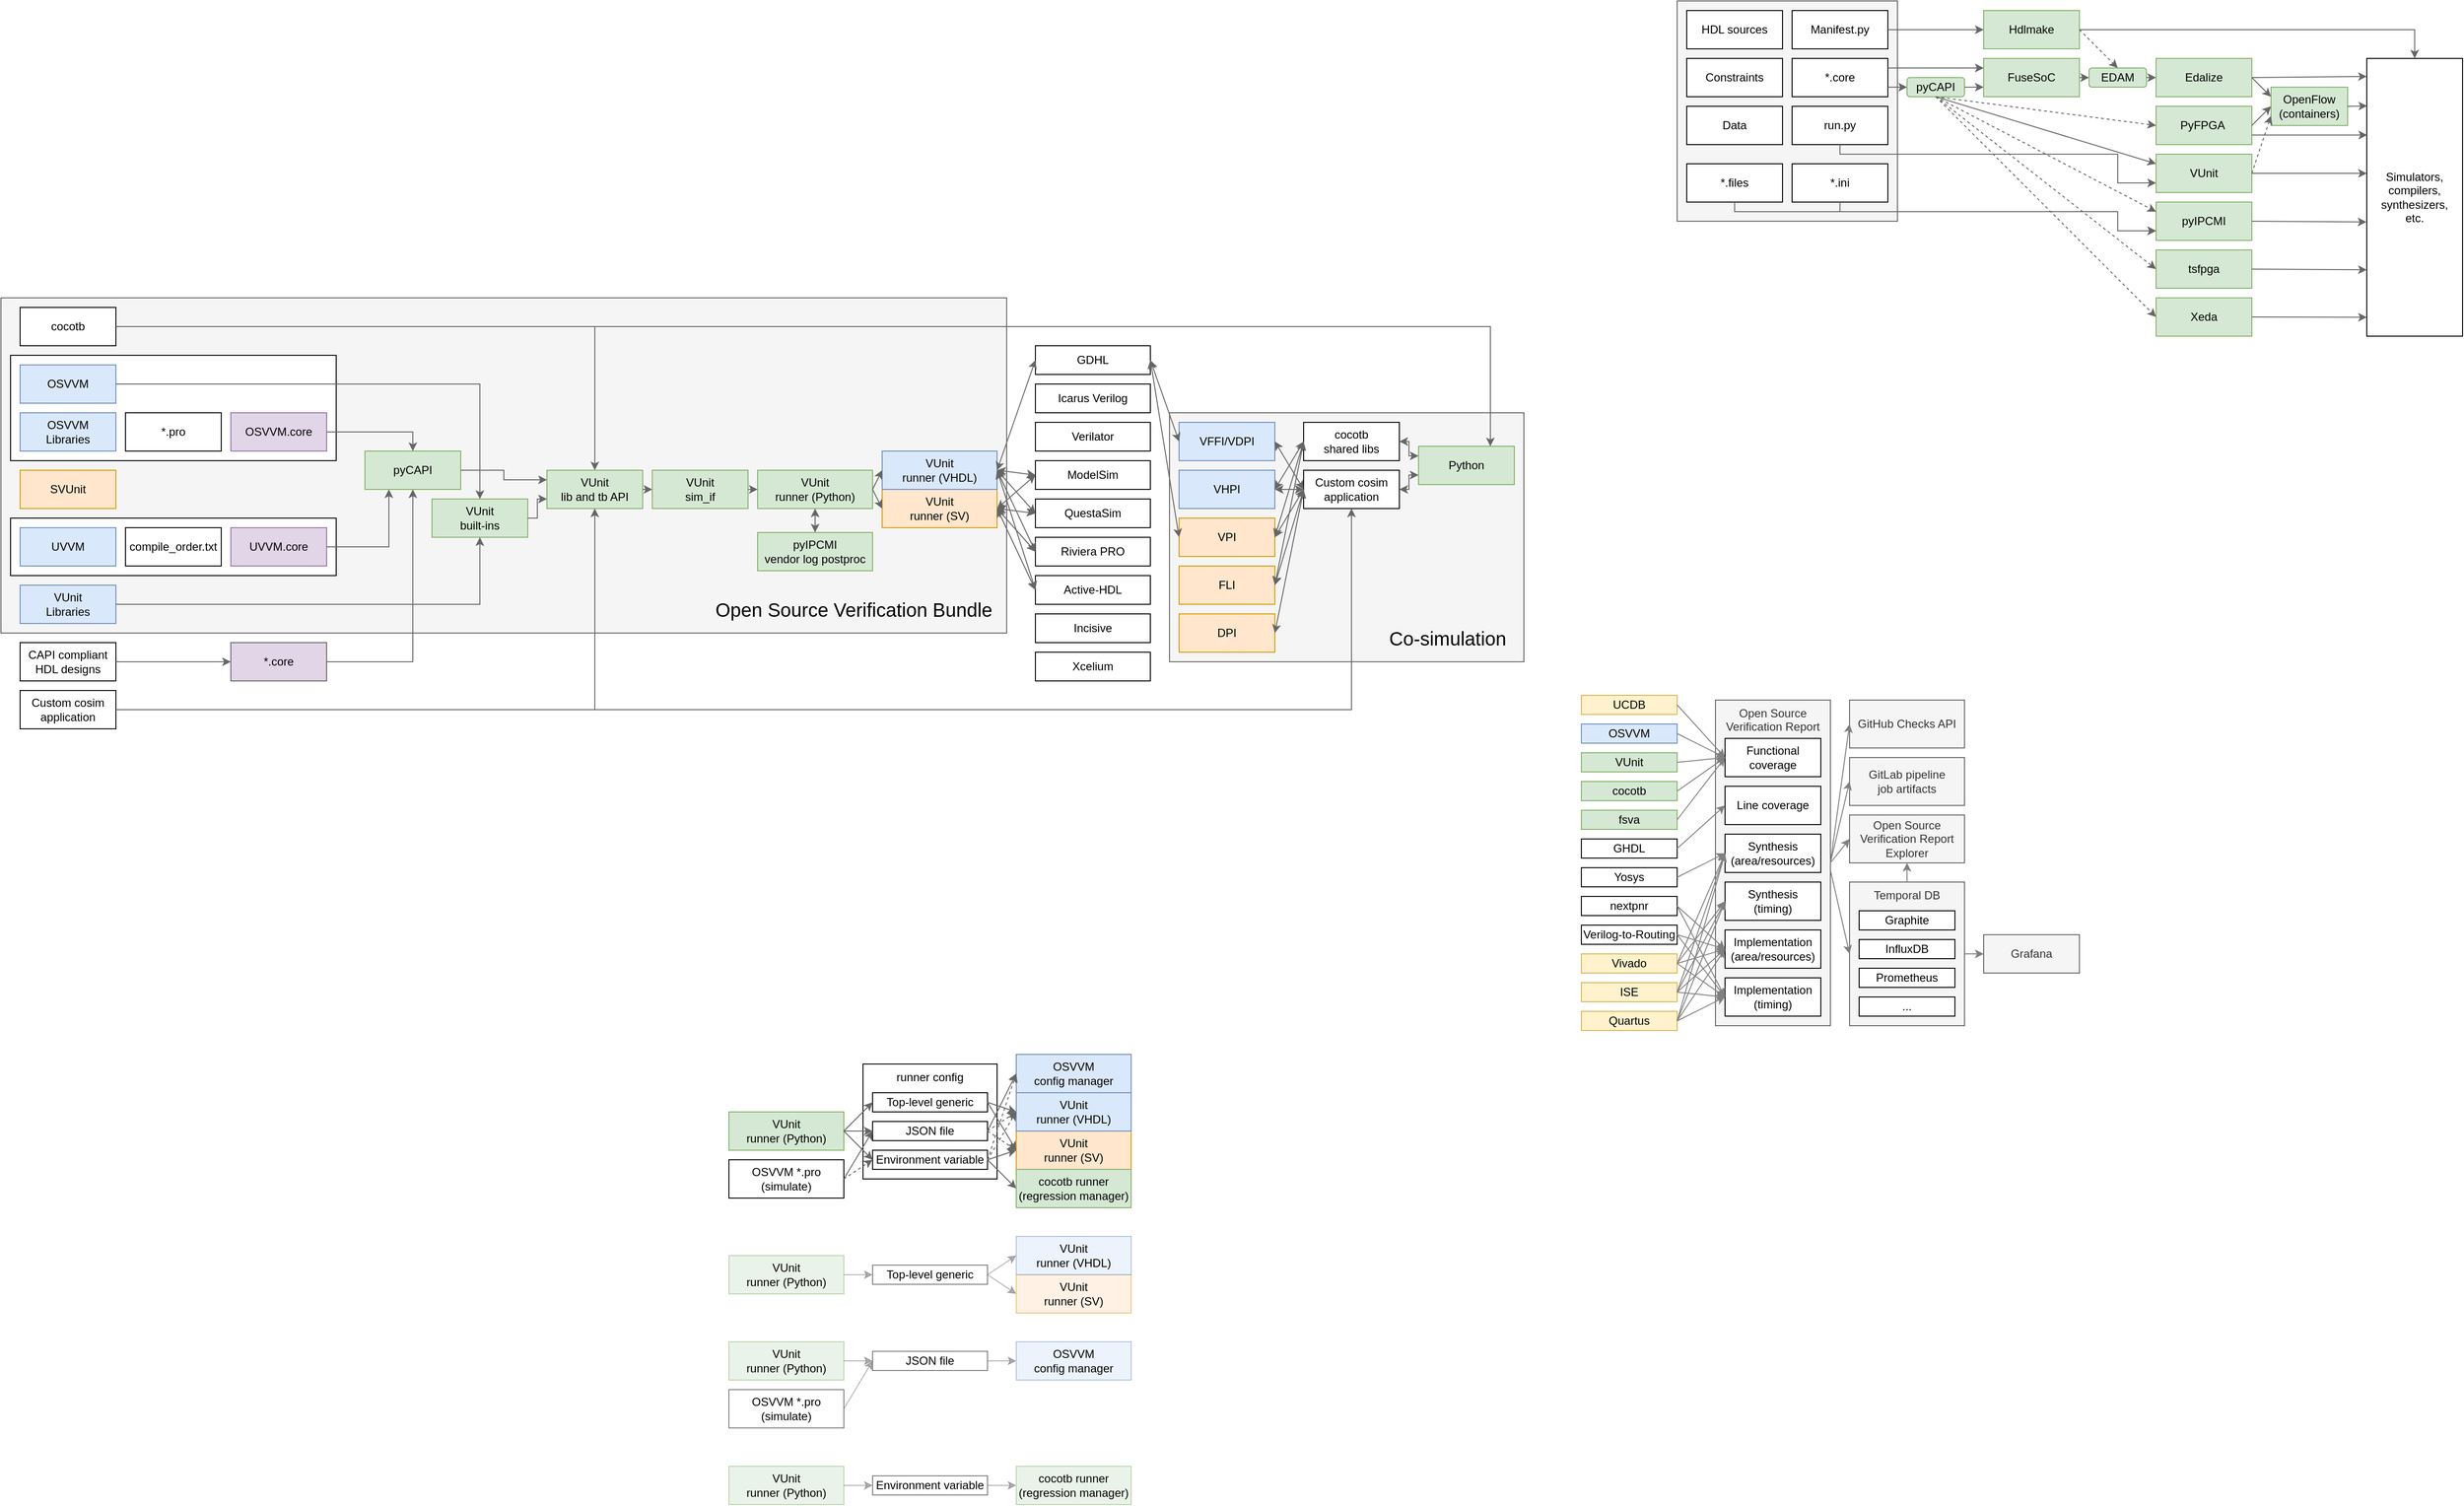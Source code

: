 <mxfile version="13.5.7" type="device"><diagram id="d2f9ASwEIC5TiRPAWjsF" name="Page-1"><mxGraphModel dx="1086" dy="806" grid="1" gridSize="10" guides="1" tooltips="1" connect="1" arrows="1" fold="1" page="1" pageScale="1" pageWidth="3300" pageHeight="4681" math="0" shadow="0"><root><mxCell id="0"/><mxCell id="1" parent="0"/><mxCell id="af90MLnL3n9wGnABHPG4-19" value="runner config" style="rounded=0;whiteSpace=wrap;html=1;verticalAlign=top;" parent="1" vertex="1"><mxGeometry x="1390" y="1150" width="140" height="120" as="geometry"/></mxCell><mxCell id="IG0E6dByL6B1RZJMcGXC-5" value="" style="rounded=0;whiteSpace=wrap;html=1;fillColor=#f5f5f5;strokeColor=#666666;fontColor=#333333;" parent="1" vertex="1"><mxGeometry x="1710" y="470" width="370" height="260" as="geometry"/></mxCell><mxCell id="8mpmNhGysi4srLQqvKWt-3" value="" style="rounded=0;whiteSpace=wrap;html=1;fillColor=#f5f5f5;strokeColor=#666666;fontColor=#333333;" parent="1" vertex="1"><mxGeometry x="490" y="350" width="1050" height="350" as="geometry"/></mxCell><mxCell id="IG0E6dByL6B1RZJMcGXC-4" value="" style="rounded=0;whiteSpace=wrap;html=1;" parent="1" vertex="1"><mxGeometry x="500" y="580" width="340" height="60" as="geometry"/></mxCell><mxCell id="IG0E6dByL6B1RZJMcGXC-3" value="" style="rounded=0;whiteSpace=wrap;html=1;" parent="1" vertex="1"><mxGeometry x="500" y="410" width="340" height="110" as="geometry"/></mxCell><mxCell id="mtIA_DTUIuxuyC2sxOnX-15" value="" style="rounded=0;whiteSpace=wrap;html=1;fillColor=#f5f5f5;strokeColor=#666666;fontColor=#333333;" parent="1" vertex="1"><mxGeometry x="2240" y="40" width="230" height="230" as="geometry"/></mxCell><mxCell id="zlIwjg-5zXIZsDVePFxt-1" value="cocotb" style="rounded=0;whiteSpace=wrap;html=1;" parent="1" vertex="1"><mxGeometry x="510" y="360" width="100" height="40" as="geometry"/></mxCell><mxCell id="zlIwjg-5zXIZsDVePFxt-2" value="OSVVM&lt;br&gt;Libraries" style="rounded=0;whiteSpace=wrap;html=1;fillColor=#dae8fc;strokeColor=#6c8ebf;" parent="1" vertex="1"><mxGeometry x="510" y="470" width="100" height="40" as="geometry"/></mxCell><mxCell id="zlIwjg-5zXIZsDVePFxt-3" value="SVUnit" style="rounded=0;whiteSpace=wrap;html=1;fillColor=#ffe6cc;strokeColor=#d79b00;" parent="1" vertex="1"><mxGeometry x="510" y="530" width="100" height="40" as="geometry"/></mxCell><mxCell id="zlIwjg-5zXIZsDVePFxt-4" value="UVVM" style="rounded=0;whiteSpace=wrap;html=1;fillColor=#dae8fc;strokeColor=#6c8ebf;" parent="1" vertex="1"><mxGeometry x="510" y="590" width="100" height="40" as="geometry"/></mxCell><mxCell id="zlIwjg-5zXIZsDVePFxt-5" value="VUnit&lt;br&gt;Libraries" style="rounded=0;whiteSpace=wrap;html=1;fillColor=#dae8fc;strokeColor=#6c8ebf;" parent="1" vertex="1"><mxGeometry x="510" y="650" width="100" height="40" as="geometry"/></mxCell><mxCell id="zlIwjg-5zXIZsDVePFxt-6" value="GDHL" style="rounded=0;whiteSpace=wrap;html=1;" parent="1" vertex="1"><mxGeometry x="1570" y="400" width="120" height="30" as="geometry"/></mxCell><mxCell id="zlIwjg-5zXIZsDVePFxt-7" value="Icarus Verilog" style="rounded=0;whiteSpace=wrap;html=1;" parent="1" vertex="1"><mxGeometry x="1570" y="440" width="120" height="30" as="geometry"/></mxCell><mxCell id="zlIwjg-5zXIZsDVePFxt-8" value="Verilator" style="rounded=0;whiteSpace=wrap;html=1;" parent="1" vertex="1"><mxGeometry x="1570" y="480" width="120" height="30" as="geometry"/></mxCell><mxCell id="zlIwjg-5zXIZsDVePFxt-9" value="ModelSim" style="rounded=0;whiteSpace=wrap;html=1;" parent="1" vertex="1"><mxGeometry x="1570" y="520" width="120" height="30" as="geometry"/></mxCell><mxCell id="zlIwjg-5zXIZsDVePFxt-10" value="Riviera PRO" style="rounded=0;whiteSpace=wrap;html=1;" parent="1" vertex="1"><mxGeometry x="1570" y="600" width="120" height="30" as="geometry"/></mxCell><mxCell id="zlIwjg-5zXIZsDVePFxt-11" value="Active-HDL" style="rounded=0;whiteSpace=wrap;html=1;" parent="1" vertex="1"><mxGeometry x="1570" y="640" width="120" height="30" as="geometry"/></mxCell><mxCell id="zlIwjg-5zXIZsDVePFxt-12" value="QuestaSim" style="rounded=0;whiteSpace=wrap;html=1;" parent="1" vertex="1"><mxGeometry x="1570" y="560" width="120" height="30" as="geometry"/></mxCell><mxCell id="zlIwjg-5zXIZsDVePFxt-14" value="OSVVM.core" style="rounded=0;whiteSpace=wrap;html=1;fillColor=#e1d5e7;strokeColor=#9673a6;" parent="1" vertex="1"><mxGeometry x="730" y="470" width="100" height="40" as="geometry"/></mxCell><mxCell id="zlIwjg-5zXIZsDVePFxt-16" value="UVVM.core" style="rounded=0;whiteSpace=wrap;html=1;fillColor=#e1d5e7;strokeColor=#9673a6;" parent="1" vertex="1"><mxGeometry x="730" y="590" width="100" height="40" as="geometry"/></mxCell><mxCell id="zlIwjg-5zXIZsDVePFxt-18" value="pyCAPI" style="rounded=0;whiteSpace=wrap;html=1;fillColor=#d5e8d4;strokeColor=#82b366;" parent="1" vertex="1"><mxGeometry x="870" y="510" width="100" height="40" as="geometry"/></mxCell><mxCell id="zlIwjg-5zXIZsDVePFxt-19" value="VUnit&lt;br&gt;sim_if" style="rounded=0;whiteSpace=wrap;html=1;fillColor=#d5e8d4;strokeColor=#82b366;" parent="1" vertex="1"><mxGeometry x="1170" y="530" width="100" height="40" as="geometry"/></mxCell><mxCell id="zlIwjg-5zXIZsDVePFxt-20" value="*.pro" style="rounded=0;whiteSpace=wrap;html=1;" parent="1" vertex="1"><mxGeometry x="620" y="470" width="100" height="40" as="geometry"/></mxCell><mxCell id="zlIwjg-5zXIZsDVePFxt-21" value="compile_order.txt" style="rounded=0;whiteSpace=wrap;html=1;" parent="1" vertex="1"><mxGeometry x="620" y="590" width="100" height="40" as="geometry"/></mxCell><mxCell id="zlIwjg-5zXIZsDVePFxt-22" value="OSVVM" style="rounded=0;whiteSpace=wrap;html=1;fillColor=#dae8fc;strokeColor=#6c8ebf;" parent="1" vertex="1"><mxGeometry x="510" y="420" width="100" height="40" as="geometry"/></mxCell><mxCell id="zlIwjg-5zXIZsDVePFxt-23" value="VUnit&lt;br&gt;runner (Python)" style="rounded=0;whiteSpace=wrap;html=1;fillColor=#d5e8d4;strokeColor=#82b366;" parent="1" vertex="1"><mxGeometry x="1280" y="530" width="120" height="40" as="geometry"/></mxCell><mxCell id="zlIwjg-5zXIZsDVePFxt-27" value="Incisive" style="rounded=0;whiteSpace=wrap;html=1;" parent="1" vertex="1"><mxGeometry x="1570" y="680" width="120" height="30" as="geometry"/></mxCell><mxCell id="zlIwjg-5zXIZsDVePFxt-28" value="Xcelium" style="rounded=0;whiteSpace=wrap;html=1;" parent="1" vertex="1"><mxGeometry x="1570" y="720" width="120" height="30" as="geometry"/></mxCell><mxCell id="zlIwjg-5zXIZsDVePFxt-29" value="VUnit&lt;br&gt;built-ins" style="rounded=0;whiteSpace=wrap;html=1;fillColor=#d5e8d4;strokeColor=#82b366;" parent="1" vertex="1"><mxGeometry x="940" y="560" width="100" height="40" as="geometry"/></mxCell><mxCell id="zlIwjg-5zXIZsDVePFxt-30" value="" style="endArrow=classic;html=1;exitX=1;exitY=0.5;exitDx=0;exitDy=0;edgeStyle=orthogonalEdgeStyle;entryX=0.5;entryY=0;entryDx=0;entryDy=0;rounded=0;strokeColor=#666666;" parent="1" source="zlIwjg-5zXIZsDVePFxt-22" target="zlIwjg-5zXIZsDVePFxt-29" edge="1"><mxGeometry width="50" height="50" relative="1" as="geometry"><mxPoint x="960" y="590" as="sourcePoint"/><mxPoint x="1010" y="540" as="targetPoint"/></mxGeometry></mxCell><mxCell id="zlIwjg-5zXIZsDVePFxt-31" value="" style="endArrow=classic;html=1;exitX=1;exitY=0.5;exitDx=0;exitDy=0;edgeStyle=orthogonalEdgeStyle;entryX=0.5;entryY=0;entryDx=0;entryDy=0;rounded=0;strokeColor=#666666;" parent="1" source="zlIwjg-5zXIZsDVePFxt-1" target="zlIwjg-5zXIZsDVePFxt-34" edge="1"><mxGeometry width="50" height="50" relative="1" as="geometry"><mxPoint x="620" y="460" as="sourcePoint"/><mxPoint x="1010" y="540" as="targetPoint"/></mxGeometry></mxCell><mxCell id="zlIwjg-5zXIZsDVePFxt-32" value="" style="endArrow=classic;html=1;exitX=1;exitY=0.5;exitDx=0;exitDy=0;edgeStyle=orthogonalEdgeStyle;entryX=0.5;entryY=0;entryDx=0;entryDy=0;rounded=0;strokeColor=#666666;" parent="1" source="zlIwjg-5zXIZsDVePFxt-14" target="zlIwjg-5zXIZsDVePFxt-18" edge="1"><mxGeometry width="50" height="50" relative="1" as="geometry"><mxPoint x="620" y="410" as="sourcePoint"/><mxPoint x="1010" y="540" as="targetPoint"/></mxGeometry></mxCell><mxCell id="zlIwjg-5zXIZsDVePFxt-33" value="" style="endArrow=classic;html=1;exitX=1;exitY=0.5;exitDx=0;exitDy=0;edgeStyle=orthogonalEdgeStyle;entryX=0.25;entryY=1;entryDx=0;entryDy=0;rounded=0;strokeColor=#666666;" parent="1" source="zlIwjg-5zXIZsDVePFxt-16" target="zlIwjg-5zXIZsDVePFxt-18" edge="1"><mxGeometry width="50" height="50" relative="1" as="geometry"><mxPoint x="840" y="510" as="sourcePoint"/><mxPoint x="900" y="540" as="targetPoint"/></mxGeometry></mxCell><mxCell id="zlIwjg-5zXIZsDVePFxt-34" value="VUnit&lt;br&gt;lib and tb API" style="rounded=0;whiteSpace=wrap;html=1;fillColor=#d5e8d4;strokeColor=#82b366;" parent="1" vertex="1"><mxGeometry x="1060" y="530" width="100" height="40" as="geometry"/></mxCell><mxCell id="zlIwjg-5zXIZsDVePFxt-35" value="" style="endArrow=classic;html=1;edgeStyle=orthogonalEdgeStyle;entryX=0.5;entryY=1;entryDx=0;entryDy=0;rounded=0;strokeColor=#666666;" parent="1" source="zlIwjg-5zXIZsDVePFxt-5" target="zlIwjg-5zXIZsDVePFxt-29" edge="1"><mxGeometry width="50" height="50" relative="1" as="geometry"><mxPoint x="620" y="460" as="sourcePoint"/><mxPoint x="1010" y="540" as="targetPoint"/></mxGeometry></mxCell><mxCell id="zlIwjg-5zXIZsDVePFxt-36" value="" style="endArrow=classic;html=1;exitX=1;exitY=0.5;exitDx=0;exitDy=0;edgeStyle=orthogonalEdgeStyle;entryX=0;entryY=0.25;entryDx=0;entryDy=0;rounded=0;strokeColor=#666666;" parent="1" source="zlIwjg-5zXIZsDVePFxt-18" target="zlIwjg-5zXIZsDVePFxt-34" edge="1"><mxGeometry width="50" height="50" relative="1" as="geometry"><mxPoint x="840" y="610" as="sourcePoint"/><mxPoint x="930" y="560" as="targetPoint"/></mxGeometry></mxCell><mxCell id="zlIwjg-5zXIZsDVePFxt-37" value="" style="endArrow=classic;html=1;exitX=1;exitY=0.5;exitDx=0;exitDy=0;edgeStyle=orthogonalEdgeStyle;entryX=0;entryY=0.75;entryDx=0;entryDy=0;rounded=0;strokeColor=#666666;" parent="1" source="zlIwjg-5zXIZsDVePFxt-29" target="zlIwjg-5zXIZsDVePFxt-34" edge="1"><mxGeometry width="50" height="50" relative="1" as="geometry"><mxPoint x="980" y="540" as="sourcePoint"/><mxPoint x="1070" y="550" as="targetPoint"/></mxGeometry></mxCell><mxCell id="zlIwjg-5zXIZsDVePFxt-38" value="" style="endArrow=classic;html=1;entryX=0;entryY=0.5;entryDx=0;entryDy=0;exitX=1;exitY=0.5;exitDx=0;exitDy=0;strokeColor=#666666;" parent="1" source="zlIwjg-5zXIZsDVePFxt-34" target="zlIwjg-5zXIZsDVePFxt-19" edge="1"><mxGeometry width="50" height="50" relative="1" as="geometry"><mxPoint x="1040" y="370" as="sourcePoint"/><mxPoint x="1090" y="320" as="targetPoint"/></mxGeometry></mxCell><mxCell id="zlIwjg-5zXIZsDVePFxt-39" value="" style="endArrow=classic;html=1;entryX=0;entryY=0.5;entryDx=0;entryDy=0;exitX=1;exitY=0.5;exitDx=0;exitDy=0;strokeColor=#666666;" parent="1" source="zlIwjg-5zXIZsDVePFxt-19" target="zlIwjg-5zXIZsDVePFxt-23" edge="1"><mxGeometry width="50" height="50" relative="1" as="geometry"><mxPoint x="1260" y="480" as="sourcePoint"/><mxPoint x="1180" y="560" as="targetPoint"/></mxGeometry></mxCell><mxCell id="zlIwjg-5zXIZsDVePFxt-40" value="VUnit&lt;br&gt;runner (SV)" style="rounded=0;whiteSpace=wrap;html=1;fillColor=#ffe6cc;strokeColor=#d79b00;" parent="1" vertex="1"><mxGeometry x="1410" y="550" width="120" height="40" as="geometry"/></mxCell><mxCell id="zlIwjg-5zXIZsDVePFxt-41" value="VUnit&lt;br&gt;runner (VHDL)" style="rounded=0;whiteSpace=wrap;html=1;fillColor=#dae8fc;strokeColor=#6c8ebf;" parent="1" vertex="1"><mxGeometry x="1410" y="510" width="120" height="40" as="geometry"/></mxCell><mxCell id="zlIwjg-5zXIZsDVePFxt-42" value="" style="endArrow=classic;html=1;entryX=0;entryY=0.5;entryDx=0;entryDy=0;exitX=1;exitY=0.5;exitDx=0;exitDy=0;strokeColor=#666666;" parent="1" source="zlIwjg-5zXIZsDVePFxt-23" target="zlIwjg-5zXIZsDVePFxt-41" edge="1"><mxGeometry width="50" height="50" relative="1" as="geometry"><mxPoint x="1280" y="560" as="sourcePoint"/><mxPoint x="1290" y="560" as="targetPoint"/></mxGeometry></mxCell><mxCell id="zlIwjg-5zXIZsDVePFxt-43" value="" style="endArrow=classic;html=1;entryX=0;entryY=0.5;entryDx=0;entryDy=0;exitX=1;exitY=0.5;exitDx=0;exitDy=0;strokeColor=#666666;" parent="1" source="zlIwjg-5zXIZsDVePFxt-23" target="zlIwjg-5zXIZsDVePFxt-40" edge="1"><mxGeometry width="50" height="50" relative="1" as="geometry"><mxPoint x="1410" y="560" as="sourcePoint"/><mxPoint x="1420" y="540" as="targetPoint"/></mxGeometry></mxCell><mxCell id="zlIwjg-5zXIZsDVePFxt-44" value="" style="endArrow=classic;html=1;entryX=0;entryY=0.5;entryDx=0;entryDy=0;exitX=1;exitY=0.5;exitDx=0;exitDy=0;startArrow=classic;startFill=1;endFill=1;strokeColor=#666666;" parent="1" source="zlIwjg-5zXIZsDVePFxt-41" target="zlIwjg-5zXIZsDVePFxt-6" edge="1"><mxGeometry width="50" height="50" relative="1" as="geometry"><mxPoint x="1410" y="560" as="sourcePoint"/><mxPoint x="1420" y="540" as="targetPoint"/></mxGeometry></mxCell><mxCell id="zlIwjg-5zXIZsDVePFxt-45" value="" style="endArrow=classic;html=1;entryX=0;entryY=0.5;entryDx=0;entryDy=0;exitX=1;exitY=0.5;exitDx=0;exitDy=0;startArrow=classic;startFill=1;endFill=1;strokeColor=#666666;" parent="1" source="zlIwjg-5zXIZsDVePFxt-41" target="zlIwjg-5zXIZsDVePFxt-9" edge="1"><mxGeometry width="50" height="50" relative="1" as="geometry"><mxPoint x="1540" y="540" as="sourcePoint"/><mxPoint x="1580" y="400" as="targetPoint"/></mxGeometry></mxCell><mxCell id="zlIwjg-5zXIZsDVePFxt-46" value="" style="endArrow=classic;html=1;entryX=0;entryY=0.5;entryDx=0;entryDy=0;exitX=1;exitY=0.5;exitDx=0;exitDy=0;startArrow=classic;startFill=1;endFill=1;strokeColor=#666666;" parent="1" source="zlIwjg-5zXIZsDVePFxt-40" target="zlIwjg-5zXIZsDVePFxt-9" edge="1"><mxGeometry width="50" height="50" relative="1" as="geometry"><mxPoint x="1540" y="540" as="sourcePoint"/><mxPoint x="1580" y="520" as="targetPoint"/></mxGeometry></mxCell><mxCell id="zlIwjg-5zXIZsDVePFxt-47" value="" style="endArrow=classic;html=1;entryX=0;entryY=0.5;entryDx=0;entryDy=0;exitX=1;exitY=0.5;exitDx=0;exitDy=0;startArrow=classic;startFill=1;endFill=1;strokeColor=#666666;" parent="1" source="zlIwjg-5zXIZsDVePFxt-40" target="zlIwjg-5zXIZsDVePFxt-12" edge="1"><mxGeometry width="50" height="50" relative="1" as="geometry"><mxPoint x="1540" y="580" as="sourcePoint"/><mxPoint x="1580" y="520" as="targetPoint"/></mxGeometry></mxCell><mxCell id="zlIwjg-5zXIZsDVePFxt-48" value="" style="endArrow=classic;html=1;entryX=0;entryY=0.5;entryDx=0;entryDy=0;exitX=1;exitY=0.5;exitDx=0;exitDy=0;startArrow=classic;startFill=1;endFill=1;strokeColor=#666666;" parent="1" source="zlIwjg-5zXIZsDVePFxt-40" target="zlIwjg-5zXIZsDVePFxt-10" edge="1"><mxGeometry width="50" height="50" relative="1" as="geometry"><mxPoint x="1540" y="580" as="sourcePoint"/><mxPoint x="1580" y="560" as="targetPoint"/></mxGeometry></mxCell><mxCell id="zlIwjg-5zXIZsDVePFxt-49" value="" style="endArrow=classic;html=1;entryX=0;entryY=0.5;entryDx=0;entryDy=0;exitX=1;exitY=0.5;exitDx=0;exitDy=0;startArrow=classic;startFill=1;endFill=1;strokeColor=#666666;" parent="1" source="zlIwjg-5zXIZsDVePFxt-41" target="zlIwjg-5zXIZsDVePFxt-12" edge="1"><mxGeometry width="50" height="50" relative="1" as="geometry"><mxPoint x="1540" y="580" as="sourcePoint"/><mxPoint x="1580" y="600" as="targetPoint"/></mxGeometry></mxCell><mxCell id="zlIwjg-5zXIZsDVePFxt-50" value="" style="endArrow=classic;html=1;entryX=0;entryY=0.5;entryDx=0;entryDy=0;exitX=1;exitY=0.5;exitDx=0;exitDy=0;startArrow=classic;startFill=1;endFill=1;strokeColor=#666666;" parent="1" source="zlIwjg-5zXIZsDVePFxt-41" target="zlIwjg-5zXIZsDVePFxt-10" edge="1"><mxGeometry width="50" height="50" relative="1" as="geometry"><mxPoint x="1540" y="540" as="sourcePoint"/><mxPoint x="1580" y="560" as="targetPoint"/></mxGeometry></mxCell><mxCell id="zlIwjg-5zXIZsDVePFxt-51" value="" style="endArrow=classic;html=1;entryX=0;entryY=0.5;entryDx=0;entryDy=0;exitX=1;exitY=0.5;exitDx=0;exitDy=0;startArrow=classic;startFill=1;endFill=1;strokeColor=#666666;" parent="1" source="zlIwjg-5zXIZsDVePFxt-41" target="zlIwjg-5zXIZsDVePFxt-11" edge="1"><mxGeometry width="50" height="50" relative="1" as="geometry"><mxPoint x="1540" y="540" as="sourcePoint"/><mxPoint x="1580" y="600" as="targetPoint"/></mxGeometry></mxCell><mxCell id="zlIwjg-5zXIZsDVePFxt-52" value="" style="endArrow=classic;html=1;entryX=0;entryY=0.5;entryDx=0;entryDy=0;startArrow=classic;startFill=1;endFill=1;strokeColor=#666666;" parent="1" target="zlIwjg-5zXIZsDVePFxt-11" edge="1"><mxGeometry width="50" height="50" relative="1" as="geometry"><mxPoint x="1530" y="570" as="sourcePoint"/><mxPoint x="1580" y="640" as="targetPoint"/></mxGeometry></mxCell><mxCell id="8mpmNhGysi4srLQqvKWt-1" value="CAPI compliant&lt;br&gt;HDL designs" style="rounded=0;whiteSpace=wrap;html=1;" parent="1" vertex="1"><mxGeometry x="510" y="710" width="100" height="40" as="geometry"/></mxCell><mxCell id="8mpmNhGysi4srLQqvKWt-2" value="*.core" style="rounded=0;whiteSpace=wrap;html=1;fillColor=#e1d5e7;strokeColor=#666666;" parent="1" vertex="1"><mxGeometry x="730" y="710" width="100" height="40" as="geometry"/></mxCell><mxCell id="8mpmNhGysi4srLQqvKWt-4" value="" style="endArrow=classic;html=1;exitX=1;exitY=0.5;exitDx=0;exitDy=0;edgeStyle=orthogonalEdgeStyle;entryX=0.5;entryY=1;entryDx=0;entryDy=0;rounded=0;strokeColor=#666666;" parent="1" source="8mpmNhGysi4srLQqvKWt-2" target="zlIwjg-5zXIZsDVePFxt-18" edge="1"><mxGeometry width="50" height="50" relative="1" as="geometry"><mxPoint x="840" y="610" as="sourcePoint"/><mxPoint x="905" y="560" as="targetPoint"/></mxGeometry></mxCell><mxCell id="8mpmNhGysi4srLQqvKWt-5" value="" style="endArrow=classic;html=1;fontColor=#000000;exitX=1;exitY=0.5;exitDx=0;exitDy=0;entryX=0;entryY=0.5;entryDx=0;entryDy=0;strokeColor=#666666;" parent="1" source="8mpmNhGysi4srLQqvKWt-1" target="8mpmNhGysi4srLQqvKWt-2" edge="1"><mxGeometry width="50" height="50" relative="1" as="geometry"><mxPoint x="1080" y="610" as="sourcePoint"/><mxPoint x="1130" y="560" as="targetPoint"/></mxGeometry></mxCell><mxCell id="8mpmNhGysi4srLQqvKWt-6" value="VPI" style="rounded=0;whiteSpace=wrap;html=1;fillColor=#ffe6cc;strokeColor=#d79b00;" parent="1" vertex="1"><mxGeometry x="1720" y="580" width="100" height="40" as="geometry"/></mxCell><mxCell id="8mpmNhGysi4srLQqvKWt-7" value="VHPI" style="rounded=0;whiteSpace=wrap;html=1;fillColor=#dae8fc;strokeColor=#6c8ebf;" parent="1" vertex="1"><mxGeometry x="1720" y="530" width="100" height="40" as="geometry"/></mxCell><mxCell id="8mpmNhGysi4srLQqvKWt-8" value="VFFI/VDPI" style="rounded=0;whiteSpace=wrap;html=1;fillColor=#dae8fc;strokeColor=#6c8ebf;" parent="1" vertex="1"><mxGeometry x="1720" y="480" width="100" height="40" as="geometry"/></mxCell><mxCell id="8mpmNhGysi4srLQqvKWt-9" value="FLI" style="rounded=0;whiteSpace=wrap;html=1;fillColor=#ffe6cc;strokeColor=#d79b00;" parent="1" vertex="1"><mxGeometry x="1720" y="630" width="100" height="40" as="geometry"/></mxCell><mxCell id="8mpmNhGysi4srLQqvKWt-10" value="Python" style="rounded=0;whiteSpace=wrap;html=1;fillColor=#d5e8d4;strokeColor=#82b366;" parent="1" vertex="1"><mxGeometry x="1970" y="505" width="100" height="40" as="geometry"/></mxCell><mxCell id="8mpmNhGysi4srLQqvKWt-11" value="Custom cosim&lt;br&gt;application" style="rounded=0;whiteSpace=wrap;html=1;" parent="1" vertex="1"><mxGeometry x="1850" y="530" width="100" height="40" as="geometry"/></mxCell><mxCell id="8mpmNhGysi4srLQqvKWt-12" value="" style="endArrow=classic;html=1;entryX=1;entryY=0.5;entryDx=0;entryDy=0;exitX=0;exitY=0.5;exitDx=0;exitDy=0;startArrow=classic;startFill=1;endFill=1;strokeColor=#666666;" parent="1" source="8mpmNhGysi4srLQqvKWt-6" target="zlIwjg-5zXIZsDVePFxt-6" edge="1"><mxGeometry width="50" height="50" relative="1" as="geometry"><mxPoint x="1540" y="565.0" as="sourcePoint"/><mxPoint x="1580" y="425.0" as="targetPoint"/></mxGeometry></mxCell><mxCell id="8mpmNhGysi4srLQqvKWt-13" value="" style="endArrow=classic;html=1;entryX=1;entryY=0.5;entryDx=0;entryDy=0;exitX=0;exitY=0.5;exitDx=0;exitDy=0;startArrow=classic;startFill=1;endFill=1;strokeColor=#666666;" parent="1" source="8mpmNhGysi4srLQqvKWt-8" target="zlIwjg-5zXIZsDVePFxt-6" edge="1"><mxGeometry width="50" height="50" relative="1" as="geometry"><mxPoint x="1740" y="510.0" as="sourcePoint"/><mxPoint x="1700" y="425.0" as="targetPoint"/></mxGeometry></mxCell><mxCell id="8mpmNhGysi4srLQqvKWt-14" value="" style="endArrow=classic;html=1;entryX=1;entryY=0.5;entryDx=0;entryDy=0;exitX=0;exitY=0.5;exitDx=0;exitDy=0;startArrow=classic;startFill=1;endFill=1;strokeColor=#666666;" parent="1" source="8mpmNhGysi4srLQqvKWt-11" target="8mpmNhGysi4srLQqvKWt-6" edge="1"><mxGeometry width="50" height="50" relative="1" as="geometry"><mxPoint x="1730.0" y="510" as="sourcePoint"/><mxPoint x="1690.0" y="425" as="targetPoint"/></mxGeometry></mxCell><mxCell id="8mpmNhGysi4srLQqvKWt-15" value="cocotb&lt;br&gt;shared libs" style="rounded=0;whiteSpace=wrap;html=1;" parent="1" vertex="1"><mxGeometry x="1850" y="480" width="100" height="40" as="geometry"/></mxCell><mxCell id="8mpmNhGysi4srLQqvKWt-16" value="" style="endArrow=classic;html=1;entryX=1;entryY=0.5;entryDx=0;entryDy=0;exitX=0;exitY=0.5;exitDx=0;exitDy=0;startArrow=classic;startFill=1;endFill=1;strokeColor=#666666;" parent="1" source="8mpmNhGysi4srLQqvKWt-15" target="8mpmNhGysi4srLQqvKWt-6" edge="1"><mxGeometry width="50" height="50" relative="1" as="geometry"><mxPoint x="1860.0" y="585" as="sourcePoint"/><mxPoint x="1830.0" y="510" as="targetPoint"/></mxGeometry></mxCell><mxCell id="8mpmNhGysi4srLQqvKWt-17" value="" style="endArrow=classic;html=1;entryX=1;entryY=0.5;entryDx=0;entryDy=0;startArrow=classic;startFill=1;endFill=1;rounded=0;exitX=0;exitY=0.25;exitDx=0;exitDy=0;edgeStyle=orthogonalEdgeStyle;strokeColor=#666666;" parent="1" source="8mpmNhGysi4srLQqvKWt-10" target="8mpmNhGysi4srLQqvKWt-15" edge="1"><mxGeometry width="50" height="50" relative="1" as="geometry"><mxPoint x="1980" y="610" as="sourcePoint"/><mxPoint x="1830.0" y="510" as="targetPoint"/><Array as="points"><mxPoint x="1960" y="515"/><mxPoint x="1960" y="500"/></Array></mxGeometry></mxCell><mxCell id="8mpmNhGysi4srLQqvKWt-18" value="" style="endArrow=classic;html=1;entryX=1;entryY=0.5;entryDx=0;entryDy=0;startArrow=classic;startFill=1;endFill=1;edgeStyle=orthogonalEdgeStyle;rounded=0;exitX=0;exitY=0.75;exitDx=0;exitDy=0;strokeColor=#666666;" parent="1" source="8mpmNhGysi4srLQqvKWt-10" target="8mpmNhGysi4srLQqvKWt-11" edge="1"><mxGeometry width="50" height="50" relative="1" as="geometry"><mxPoint x="2010" y="780" as="sourcePoint"/><mxPoint x="1910.0" y="485" as="targetPoint"/><Array as="points"><mxPoint x="1960" y="535"/><mxPoint x="1960" y="550"/></Array></mxGeometry></mxCell><mxCell id="8mpmNhGysi4srLQqvKWt-19" value="" style="endArrow=classic;html=1;entryX=1;entryY=0.5;entryDx=0;entryDy=0;exitX=0;exitY=0.5;exitDx=0;exitDy=0;startArrow=classic;startFill=1;endFill=1;strokeColor=#666666;" parent="1" source="8mpmNhGysi4srLQqvKWt-15" target="8mpmNhGysi4srLQqvKWt-7" edge="1"><mxGeometry width="50" height="50" relative="1" as="geometry"><mxPoint x="1860.0" y="510" as="sourcePoint"/><mxPoint x="1830.0" y="510" as="targetPoint"/></mxGeometry></mxCell><mxCell id="8mpmNhGysi4srLQqvKWt-20" value="" style="endArrow=classic;html=1;entryX=1;entryY=0.5;entryDx=0;entryDy=0;exitX=0;exitY=0.5;exitDx=0;exitDy=0;startArrow=classic;startFill=1;endFill=1;strokeColor=#666666;" parent="1" source="8mpmNhGysi4srLQqvKWt-15" target="8mpmNhGysi4srLQqvKWt-9" edge="1"><mxGeometry width="50" height="50" relative="1" as="geometry"><mxPoint x="1860.0" y="510" as="sourcePoint"/><mxPoint x="1830.0" y="560" as="targetPoint"/></mxGeometry></mxCell><mxCell id="8mpmNhGysi4srLQqvKWt-21" value="" style="endArrow=classic;html=1;entryX=1;entryY=0.5;entryDx=0;entryDy=0;startArrow=classic;startFill=1;endFill=1;exitX=0;exitY=0.5;exitDx=0;exitDy=0;strokeColor=#666666;" parent="1" source="8mpmNhGysi4srLQqvKWt-11" target="8mpmNhGysi4srLQqvKWt-7" edge="1"><mxGeometry width="50" height="50" relative="1" as="geometry"><mxPoint x="1850" y="575" as="sourcePoint"/><mxPoint x="1830.0" y="660" as="targetPoint"/></mxGeometry></mxCell><mxCell id="8mpmNhGysi4srLQqvKWt-22" value="" style="endArrow=classic;html=1;entryX=1;entryY=0.5;entryDx=0;entryDy=0;startArrow=classic;startFill=1;endFill=1;exitX=0;exitY=0.5;exitDx=0;exitDy=0;strokeColor=#666666;" parent="1" source="8mpmNhGysi4srLQqvKWt-11" target="8mpmNhGysi4srLQqvKWt-8" edge="1"><mxGeometry width="50" height="50" relative="1" as="geometry"><mxPoint x="1850" y="575" as="sourcePoint"/><mxPoint x="1830.0" y="560" as="targetPoint"/></mxGeometry></mxCell><mxCell id="8mpmNhGysi4srLQqvKWt-23" value="" style="endArrow=classic;html=1;entryX=1;entryY=0.5;entryDx=0;entryDy=0;startArrow=classic;startFill=1;endFill=1;exitX=0;exitY=0.5;exitDx=0;exitDy=0;strokeColor=#666666;" parent="1" source="8mpmNhGysi4srLQqvKWt-11" target="8mpmNhGysi4srLQqvKWt-9" edge="1"><mxGeometry width="50" height="50" relative="1" as="geometry"><mxPoint x="1860.0" y="585" as="sourcePoint"/><mxPoint x="1830.0" y="610" as="targetPoint"/></mxGeometry></mxCell><mxCell id="mtIA_DTUIuxuyC2sxOnX-1" value="FuseSoC" style="rounded=0;whiteSpace=wrap;html=1;fillColor=#d5e8d4;strokeColor=#82b366;" parent="1" vertex="1"><mxGeometry x="2560" y="100" width="100" height="40" as="geometry"/></mxCell><mxCell id="mtIA_DTUIuxuyC2sxOnX-2" value="pyCAPI" style="rounded=1;whiteSpace=wrap;html=1;fillColor=#d5e8d4;strokeColor=#82b366;" parent="1" vertex="1"><mxGeometry x="2480" y="120" width="60" height="20" as="geometry"/></mxCell><mxCell id="mtIA_DTUIuxuyC2sxOnX-3" value="*.core" style="rounded=0;whiteSpace=wrap;html=1;" parent="1" vertex="1"><mxGeometry x="2360" y="100" width="100" height="40" as="geometry"/></mxCell><mxCell id="mtIA_DTUIuxuyC2sxOnX-4" value="HDL sources" style="rounded=0;whiteSpace=wrap;html=1;" parent="1" vertex="1"><mxGeometry x="2250" y="50" width="100" height="40" as="geometry"/></mxCell><mxCell id="mtIA_DTUIuxuyC2sxOnX-5" value="Constraints" style="rounded=0;whiteSpace=wrap;html=1;" parent="1" vertex="1"><mxGeometry x="2250" y="100" width="100" height="40" as="geometry"/></mxCell><mxCell id="mtIA_DTUIuxuyC2sxOnX-6" value="Data" style="rounded=0;whiteSpace=wrap;html=1;" parent="1" vertex="1"><mxGeometry x="2250" y="150" width="100" height="40" as="geometry"/></mxCell><mxCell id="mtIA_DTUIuxuyC2sxOnX-7" value="Xeda" style="rounded=0;whiteSpace=wrap;html=1;fillColor=#d5e8d4;strokeColor=#82b366;" parent="1" vertex="1"><mxGeometry x="2740" y="350" width="100" height="40" as="geometry"/></mxCell><mxCell id="mtIA_DTUIuxuyC2sxOnX-8" value="tsfpga" style="rounded=0;whiteSpace=wrap;html=1;fillColor=#d5e8d4;strokeColor=#82b366;" parent="1" vertex="1"><mxGeometry x="2740" y="300" width="100" height="40" as="geometry"/></mxCell><mxCell id="mtIA_DTUIuxuyC2sxOnX-9" value="&amp;nbsp; &amp;nbsp; &amp;nbsp; &amp;nbsp;PyFPGA" style="rounded=0;whiteSpace=wrap;html=1;fillColor=#d5e8d4;strokeColor=#82b366;align=left;" parent="1" vertex="1"><mxGeometry x="2740" y="150" width="100" height="40" as="geometry"/></mxCell><mxCell id="mtIA_DTUIuxuyC2sxOnX-10" value="VUnit" style="rounded=0;whiteSpace=wrap;html=1;fillColor=#d5e8d4;strokeColor=#82b366;" parent="1" vertex="1"><mxGeometry x="2740" y="200" width="100" height="40" as="geometry"/></mxCell><mxCell id="mtIA_DTUIuxuyC2sxOnX-11" value="EDAM" style="rounded=1;whiteSpace=wrap;html=1;fillColor=#d5e8d4;strokeColor=#82b366;" parent="1" vertex="1"><mxGeometry x="2670" y="110" width="60" height="20" as="geometry"/></mxCell><mxCell id="mtIA_DTUIuxuyC2sxOnX-12" value="Edalize" style="rounded=0;whiteSpace=wrap;html=1;fillColor=#d5e8d4;strokeColor=#82b366;" parent="1" vertex="1"><mxGeometry x="2740" y="100" width="100" height="40" as="geometry"/></mxCell><mxCell id="mtIA_DTUIuxuyC2sxOnX-13" value="Simulators,&lt;br&gt;compilers,&lt;br&gt;synthesizers,&lt;br&gt;etc." style="rounded=0;whiteSpace=wrap;html=1;" parent="1" vertex="1"><mxGeometry x="2960" y="100" width="100" height="290" as="geometry"/></mxCell><mxCell id="mtIA_DTUIuxuyC2sxOnX-16" value="" style="endArrow=classic;html=1;entryX=0;entryY=0.414;entryDx=0;entryDy=0;exitX=1;exitY=0.5;exitDx=0;exitDy=0;entryPerimeter=0;strokeColor=#666666;" parent="1" source="mtIA_DTUIuxuyC2sxOnX-10" target="mtIA_DTUIuxuyC2sxOnX-13" edge="1"><mxGeometry width="50" height="50" relative="1" as="geometry"><mxPoint x="2610" y="180" as="sourcePoint"/><mxPoint x="2660" y="130" as="targetPoint"/></mxGeometry></mxCell><mxCell id="mtIA_DTUIuxuyC2sxOnX-17" value="" style="endArrow=classic;html=1;exitX=1;exitY=0.75;exitDx=0;exitDy=0;entryX=0.004;entryY=0.276;entryDx=0;entryDy=0;entryPerimeter=0;strokeColor=#666666;" parent="1" source="mtIA_DTUIuxuyC2sxOnX-9" target="mtIA_DTUIuxuyC2sxOnX-13" edge="1"><mxGeometry width="50" height="50" relative="1" as="geometry"><mxPoint x="2730" y="10" as="sourcePoint"/><mxPoint x="2950" y="200" as="targetPoint"/></mxGeometry></mxCell><mxCell id="mtIA_DTUIuxuyC2sxOnX-18" value="" style="endArrow=classic;html=1;exitX=1;exitY=0.5;exitDx=0;exitDy=0;entryX=0;entryY=0.761;entryDx=0;entryDy=0;entryPerimeter=0;strokeColor=#666666;" parent="1" source="mtIA_DTUIuxuyC2sxOnX-8" target="mtIA_DTUIuxuyC2sxOnX-13" edge="1"><mxGeometry width="50" height="50" relative="1" as="geometry"><mxPoint x="2730" y="60" as="sourcePoint"/><mxPoint x="2950" y="310" as="targetPoint"/></mxGeometry></mxCell><mxCell id="mtIA_DTUIuxuyC2sxOnX-19" value="" style="endArrow=classic;html=1;exitX=1;exitY=0.5;exitDx=0;exitDy=0;entryX=0;entryY=0.932;entryDx=0;entryDy=0;entryPerimeter=0;strokeColor=#666666;" parent="1" source="mtIA_DTUIuxuyC2sxOnX-7" target="mtIA_DTUIuxuyC2sxOnX-13" edge="1"><mxGeometry width="50" height="50" relative="1" as="geometry"><mxPoint x="2730" y="110" as="sourcePoint"/><mxPoint x="2950" y="350" as="targetPoint"/></mxGeometry></mxCell><mxCell id="mtIA_DTUIuxuyC2sxOnX-20" value="" style="endArrow=classic;html=1;exitX=1;exitY=0.5;exitDx=0;exitDy=0;entryX=0;entryY=0.065;entryDx=0;entryDy=0;entryPerimeter=0;strokeColor=#666666;" parent="1" source="mtIA_DTUIuxuyC2sxOnX-12" target="mtIA_DTUIuxuyC2sxOnX-13" edge="1"><mxGeometry width="50" height="50" relative="1" as="geometry"><mxPoint x="2730" y="160" as="sourcePoint"/><mxPoint x="2920" y="110" as="targetPoint"/></mxGeometry></mxCell><mxCell id="mtIA_DTUIuxuyC2sxOnX-21" value="" style="endArrow=classic;html=1;exitX=1;exitY=0.5;exitDx=0;exitDy=0;entryX=0;entryY=0.5;entryDx=0;entryDy=0;strokeColor=#666666;" parent="1" source="mtIA_DTUIuxuyC2sxOnX-11" target="mtIA_DTUIuxuyC2sxOnX-12" edge="1"><mxGeometry width="50" height="50" relative="1" as="geometry"><mxPoint x="2850" y="210" as="sourcePoint"/><mxPoint x="2870" y="110" as="targetPoint"/></mxGeometry></mxCell><mxCell id="mtIA_DTUIuxuyC2sxOnX-22" value="" style="endArrow=classic;html=1;exitX=1;exitY=0.5;exitDx=0;exitDy=0;entryX=0;entryY=0.5;entryDx=0;entryDy=0;strokeColor=#666666;" parent="1" source="mtIA_DTUIuxuyC2sxOnX-1" target="mtIA_DTUIuxuyC2sxOnX-11" edge="1"><mxGeometry width="50" height="50" relative="1" as="geometry"><mxPoint x="2730" y="210" as="sourcePoint"/><mxPoint x="2590" y="280" as="targetPoint"/></mxGeometry></mxCell><mxCell id="mtIA_DTUIuxuyC2sxOnX-23" value="" style="endArrow=classic;html=1;exitX=0.5;exitY=1;exitDx=0;exitDy=0;entryX=0;entryY=0.25;entryDx=0;entryDy=0;strokeColor=#666666;" parent="1" source="mtIA_DTUIuxuyC2sxOnX-2" target="mtIA_DTUIuxuyC2sxOnX-10" edge="1"><mxGeometry width="50" height="50" relative="1" as="geometry"><mxPoint x="2590" y="210" as="sourcePoint"/><mxPoint x="2610" y="210" as="targetPoint"/></mxGeometry></mxCell><mxCell id="mtIA_DTUIuxuyC2sxOnX-24" value="" style="endArrow=classic;html=1;exitX=0.5;exitY=1;exitDx=0;exitDy=0;entryX=0;entryY=0.5;entryDx=0;entryDy=0;dashed=1;strokeColor=#666666;" parent="1" source="mtIA_DTUIuxuyC2sxOnX-2" target="mtIA_DTUIuxuyC2sxOnX-9" edge="1"><mxGeometry width="50" height="50" relative="1" as="geometry"><mxPoint x="2590" y="160" as="sourcePoint"/><mxPoint x="2600" y="50" as="targetPoint"/></mxGeometry></mxCell><mxCell id="mtIA_DTUIuxuyC2sxOnX-25" value="" style="endArrow=classic;html=1;exitX=0.5;exitY=1;exitDx=0;exitDy=0;entryX=0;entryY=0.5;entryDx=0;entryDy=0;dashed=1;strokeColor=#666666;" parent="1" source="mtIA_DTUIuxuyC2sxOnX-2" target="mtIA_DTUIuxuyC2sxOnX-8" edge="1"><mxGeometry width="50" height="50" relative="1" as="geometry"><mxPoint x="2590" y="160" as="sourcePoint"/><mxPoint x="2610" y="60" as="targetPoint"/></mxGeometry></mxCell><mxCell id="mtIA_DTUIuxuyC2sxOnX-26" value="" style="endArrow=classic;html=1;exitX=0.5;exitY=1;exitDx=0;exitDy=0;entryX=0;entryY=0.5;entryDx=0;entryDy=0;dashed=1;strokeColor=#666666;" parent="1" source="mtIA_DTUIuxuyC2sxOnX-2" target="mtIA_DTUIuxuyC2sxOnX-7" edge="1"><mxGeometry width="50" height="50" relative="1" as="geometry"><mxPoint x="2590" y="160" as="sourcePoint"/><mxPoint x="2610" y="110" as="targetPoint"/></mxGeometry></mxCell><mxCell id="mtIA_DTUIuxuyC2sxOnX-27" value="" style="endArrow=classic;html=1;exitX=1;exitY=0.75;exitDx=0;exitDy=0;entryX=0;entryY=0.5;entryDx=0;entryDy=0;strokeColor=#666666;" parent="1" source="mtIA_DTUIuxuyC2sxOnX-3" target="mtIA_DTUIuxuyC2sxOnX-2" edge="1"><mxGeometry width="50" height="50" relative="1" as="geometry"><mxPoint x="2590" y="160" as="sourcePoint"/><mxPoint x="2480" y="150" as="targetPoint"/></mxGeometry></mxCell><mxCell id="mtIA_DTUIuxuyC2sxOnX-29" value="" style="endArrow=classic;html=1;exitX=1;exitY=0.25;exitDx=0;exitDy=0;entryX=0;entryY=0.25;entryDx=0;entryDy=0;strokeColor=#666666;" parent="1" source="mtIA_DTUIuxuyC2sxOnX-3" target="mtIA_DTUIuxuyC2sxOnX-1" edge="1"><mxGeometry width="50" height="50" relative="1" as="geometry"><mxPoint x="2470" y="160" as="sourcePoint"/><mxPoint x="2490" y="160" as="targetPoint"/></mxGeometry></mxCell><mxCell id="mtIA_DTUIuxuyC2sxOnX-31" value="Hdlmake" style="rounded=0;whiteSpace=wrap;html=1;fillColor=#d5e8d4;strokeColor=#82b366;" parent="1" vertex="1"><mxGeometry x="2560" y="50" width="100" height="40" as="geometry"/></mxCell><mxCell id="mtIA_DTUIuxuyC2sxOnX-32" value="" style="endArrow=classic;html=1;exitX=1;exitY=0.5;exitDx=0;exitDy=0;entryX=0.5;entryY=0;entryDx=0;entryDy=0;dashed=1;strokeColor=#666666;" parent="1" source="mtIA_DTUIuxuyC2sxOnX-31" target="mtIA_DTUIuxuyC2sxOnX-11" edge="1"><mxGeometry width="50" height="50" relative="1" as="geometry"><mxPoint x="2610" y="130" as="sourcePoint"/><mxPoint x="2630" y="130" as="targetPoint"/></mxGeometry></mxCell><mxCell id="mtIA_DTUIuxuyC2sxOnX-33" value="run.py" style="rounded=0;whiteSpace=wrap;html=1;" parent="1" vertex="1"><mxGeometry x="2360" y="150" width="100" height="40" as="geometry"/></mxCell><mxCell id="mtIA_DTUIuxuyC2sxOnX-34" value="" style="endArrow=classic;html=1;exitX=0.5;exitY=1;exitDx=0;exitDy=0;entryX=0;entryY=0.75;entryDx=0;entryDy=0;edgeStyle=orthogonalEdgeStyle;rounded=0;strokeColor=#666666;" parent="1" source="mtIA_DTUIuxuyC2sxOnX-33" target="mtIA_DTUIuxuyC2sxOnX-10" edge="1"><mxGeometry width="50" height="50" relative="1" as="geometry"><mxPoint x="2590" y="180" as="sourcePoint"/><mxPoint x="2730" y="180" as="targetPoint"/><Array as="points"><mxPoint x="2410" y="200"/><mxPoint x="2700" y="200"/><mxPoint x="2700" y="230"/></Array></mxGeometry></mxCell><mxCell id="mtIA_DTUIuxuyC2sxOnX-35" value="Manifest.py" style="rounded=0;whiteSpace=wrap;html=1;" parent="1" vertex="1"><mxGeometry x="2360" y="50" width="100" height="40" as="geometry"/></mxCell><mxCell id="mtIA_DTUIuxuyC2sxOnX-36" value="" style="endArrow=classic;html=1;exitX=1;exitY=0.5;exitDx=0;exitDy=0;entryX=0;entryY=0.5;entryDx=0;entryDy=0;strokeColor=#666666;" parent="1" source="mtIA_DTUIuxuyC2sxOnX-35" target="mtIA_DTUIuxuyC2sxOnX-31" edge="1"><mxGeometry width="50" height="50" relative="1" as="geometry"><mxPoint x="2590" y="80" as="sourcePoint"/><mxPoint x="2610" y="130" as="targetPoint"/></mxGeometry></mxCell><mxCell id="S_3mn23QbebFaimZnyT2-1" value="" style="endArrow=classic;html=1;exitX=1;exitY=0.5;exitDx=0;exitDy=0;entryX=0.5;entryY=0;entryDx=0;entryDy=0;edgeStyle=orthogonalEdgeStyle;rounded=0;strokeColor=#666666;" parent="1" source="mtIA_DTUIuxuyC2sxOnX-31" target="mtIA_DTUIuxuyC2sxOnX-13" edge="1"><mxGeometry width="50" height="50" relative="1" as="geometry"><mxPoint x="2610" y="80" as="sourcePoint"/><mxPoint x="2630" y="130" as="targetPoint"/></mxGeometry></mxCell><mxCell id="IG0E6dByL6B1RZJMcGXC-1" value="" style="endArrow=classic;html=1;exitX=1;exitY=0.5;exitDx=0;exitDy=0;edgeStyle=orthogonalEdgeStyle;entryX=0.75;entryY=0;entryDx=0;entryDy=0;rounded=0;strokeColor=#666666;" parent="1" source="zlIwjg-5zXIZsDVePFxt-1" target="8mpmNhGysi4srLQqvKWt-10" edge="1"><mxGeometry width="50" height="50" relative="1" as="geometry"><mxPoint x="620" y="410" as="sourcePoint"/><mxPoint x="1120.0" y="540" as="targetPoint"/><Array as="points"><mxPoint x="2045" y="380"/></Array></mxGeometry></mxCell><mxCell id="IG0E6dByL6B1RZJMcGXC-6" value="Custom cosim&lt;br&gt;application" style="rounded=0;whiteSpace=wrap;html=1;" parent="1" vertex="1"><mxGeometry x="510" y="760" width="100" height="40" as="geometry"/></mxCell><mxCell id="IG0E6dByL6B1RZJMcGXC-7" value="" style="endArrow=classic;html=1;exitX=1;exitY=0.5;exitDx=0;exitDy=0;edgeStyle=orthogonalEdgeStyle;entryX=0.5;entryY=1;entryDx=0;entryDy=0;rounded=0;strokeColor=#666666;" parent="1" source="IG0E6dByL6B1RZJMcGXC-6" target="zlIwjg-5zXIZsDVePFxt-34" edge="1"><mxGeometry width="50" height="50" relative="1" as="geometry"><mxPoint x="840.0" y="740" as="sourcePoint"/><mxPoint x="930.0" y="560" as="targetPoint"/></mxGeometry></mxCell><mxCell id="IG0E6dByL6B1RZJMcGXC-8" value="" style="endArrow=classic;html=1;exitX=1;exitY=0.5;exitDx=0;exitDy=0;edgeStyle=orthogonalEdgeStyle;rounded=0;entryX=0.5;entryY=1;entryDx=0;entryDy=0;strokeColor=#666666;" parent="1" source="IG0E6dByL6B1RZJMcGXC-6" target="8mpmNhGysi4srLQqvKWt-11" edge="1"><mxGeometry width="50" height="50" relative="1" as="geometry"><mxPoint x="620" y="790" as="sourcePoint"/><mxPoint x="1920" y="730" as="targetPoint"/></mxGeometry></mxCell><mxCell id="_-4wS_JDql1Luh_HgSd7-1" value="*.ini" style="rounded=0;whiteSpace=wrap;html=1;" parent="1" vertex="1"><mxGeometry x="2360" y="210" width="100" height="40" as="geometry"/></mxCell><mxCell id="_-4wS_JDql1Luh_HgSd7-2" value="*.files" style="rounded=0;whiteSpace=wrap;html=1;" parent="1" vertex="1"><mxGeometry x="2250" y="210" width="100" height="40" as="geometry"/></mxCell><mxCell id="_-4wS_JDql1Luh_HgSd7-3" value="pyIPCMI" style="rounded=0;whiteSpace=wrap;html=1;fillColor=#d5e8d4;strokeColor=#82b366;" parent="1" vertex="1"><mxGeometry x="2740" y="250" width="100" height="40" as="geometry"/></mxCell><mxCell id="_-4wS_JDql1Luh_HgSd7-4" value="" style="endArrow=classic;html=1;entryX=0;entryY=0.25;entryDx=0;entryDy=0;dashed=1;exitX=0.5;exitY=1;exitDx=0;exitDy=0;strokeColor=#666666;" parent="1" source="mtIA_DTUIuxuyC2sxOnX-2" target="_-4wS_JDql1Luh_HgSd7-3" edge="1"><mxGeometry width="50" height="50" relative="1" as="geometry"><mxPoint x="2570" y="270" as="sourcePoint"/><mxPoint x="2730" y="330" as="targetPoint"/></mxGeometry></mxCell><mxCell id="_-4wS_JDql1Luh_HgSd7-5" value="" style="endArrow=classic;html=1;exitX=0.5;exitY=1;exitDx=0;exitDy=0;entryX=0;entryY=0.75;entryDx=0;entryDy=0;edgeStyle=orthogonalEdgeStyle;rounded=0;strokeColor=#666666;" parent="1" source="_-4wS_JDql1Luh_HgSd7-2" target="_-4wS_JDql1Luh_HgSd7-3" edge="1"><mxGeometry width="50" height="50" relative="1" as="geometry"><mxPoint x="2420" y="200" as="sourcePoint"/><mxPoint x="2730" y="190" as="targetPoint"/><Array as="points"><mxPoint x="2300" y="260"/><mxPoint x="2700" y="260"/><mxPoint x="2700" y="280"/></Array></mxGeometry></mxCell><mxCell id="_-4wS_JDql1Luh_HgSd7-6" value="" style="endArrow=classic;html=1;exitX=0.5;exitY=1;exitDx=0;exitDy=0;entryX=0;entryY=0.75;entryDx=0;entryDy=0;edgeStyle=orthogonalEdgeStyle;rounded=0;strokeColor=#666666;" parent="1" source="_-4wS_JDql1Luh_HgSd7-1" target="_-4wS_JDql1Luh_HgSd7-3" edge="1"><mxGeometry width="50" height="50" relative="1" as="geometry"><mxPoint x="2470" y="290" as="sourcePoint"/><mxPoint x="2730" y="390" as="targetPoint"/><Array as="points"><mxPoint x="2410" y="260"/><mxPoint x="2700" y="260"/><mxPoint x="2700" y="280"/></Array></mxGeometry></mxCell><mxCell id="_-4wS_JDql1Luh_HgSd7-7" value="" style="endArrow=classic;html=1;exitX=1;exitY=0.5;exitDx=0;exitDy=0;entryX=-0.004;entryY=0.589;entryDx=0;entryDy=0;entryPerimeter=0;strokeColor=#666666;" parent="1" source="_-4wS_JDql1Luh_HgSd7-3" target="mtIA_DTUIuxuyC2sxOnX-13" edge="1"><mxGeometry width="50" height="50" relative="1" as="geometry"><mxPoint x="2850" y="330.0" as="sourcePoint"/><mxPoint x="2870" y="235.0" as="targetPoint"/></mxGeometry></mxCell><mxCell id="jfquOf9dDFEfQXhfjCiT-1" value="pyIPCMI&lt;br&gt;vendor log postproc" style="rounded=0;whiteSpace=wrap;html=1;fillColor=#d5e8d4;strokeColor=#82b366;" parent="1" vertex="1"><mxGeometry x="1280" y="595" width="120" height="40" as="geometry"/></mxCell><mxCell id="jfquOf9dDFEfQXhfjCiT-2" value="" style="endArrow=classic;html=1;entryX=0.5;entryY=0;entryDx=0;entryDy=0;exitX=0.5;exitY=1;exitDx=0;exitDy=0;startArrow=classic;startFill=1;strokeColor=#666666;" parent="1" source="zlIwjg-5zXIZsDVePFxt-23" target="jfquOf9dDFEfQXhfjCiT-1" edge="1"><mxGeometry width="50" height="50" relative="1" as="geometry"><mxPoint x="1410" y="560" as="sourcePoint"/><mxPoint x="1420" y="580" as="targetPoint"/></mxGeometry></mxCell><mxCell id="dN1bju9Ac9nDzZc7p51h-1" value="DPI" style="rounded=0;whiteSpace=wrap;html=1;fillColor=#ffe6cc;strokeColor=#d79b00;" parent="1" vertex="1"><mxGeometry x="1720" y="680" width="100" height="40" as="geometry"/></mxCell><mxCell id="dN1bju9Ac9nDzZc7p51h-2" value="" style="endArrow=classic;html=1;entryX=1;entryY=0.5;entryDx=0;entryDy=0;startArrow=classic;startFill=1;endFill=1;exitX=0;exitY=0.5;exitDx=0;exitDy=0;strokeColor=#666666;" parent="1" source="8mpmNhGysi4srLQqvKWt-11" target="dN1bju9Ac9nDzZc7p51h-1" edge="1"><mxGeometry width="50" height="50" relative="1" as="geometry"><mxPoint x="1860" y="560" as="sourcePoint"/><mxPoint x="1830" y="660" as="targetPoint"/></mxGeometry></mxCell><mxCell id="dN1bju9Ac9nDzZc7p51h-3" value="Open Source Verification Bundle" style="text;html=1;align=center;verticalAlign=middle;resizable=0;points=[];autosize=1;fontSize=20;" parent="1" vertex="1"><mxGeometry x="1230" y="660" width="300" height="30" as="geometry"/></mxCell><mxCell id="dN1bju9Ac9nDzZc7p51h-4" value="Co-simulation" style="text;html=1;align=center;verticalAlign=middle;resizable=0;points=[];autosize=1;fontSize=20;" parent="1" vertex="1"><mxGeometry x="1930" y="690" width="140" height="30" as="geometry"/></mxCell><mxCell id="jm9N1kmglJPwbulKdzBt-1" value="" style="endArrow=classic;html=1;exitX=1;exitY=0.5;exitDx=0;exitDy=0;entryX=0;entryY=0.75;entryDx=0;entryDy=0;rounded=0;strokeColor=#666666;" parent="1" target="mtIA_DTUIuxuyC2sxOnX-1" edge="1"><mxGeometry width="50" height="50" relative="1" as="geometry"><mxPoint x="2560" y="130" as="sourcePoint"/><mxPoint x="2520" y="180" as="targetPoint"/></mxGeometry></mxCell><mxCell id="jm9N1kmglJPwbulKdzBt-2" value="" style="endArrow=classic;html=1;entryX=0;entryY=0.75;entryDx=0;entryDy=0;exitX=1;exitY=0.5;exitDx=0;exitDy=0;strokeColor=#666666;" parent="1" source="mtIA_DTUIuxuyC2sxOnX-2" target="mtIA_DTUIuxuyC2sxOnX-1" edge="1"><mxGeometry width="50" height="50" relative="1" as="geometry"><mxPoint x="2510" y="190" as="sourcePoint"/><mxPoint x="2490" y="140" as="targetPoint"/></mxGeometry></mxCell><mxCell id="XM0kuzaIv3nHE-QipPod-1" value="OpenFlow&lt;br&gt;(containers)" style="rounded=0;whiteSpace=wrap;html=1;fillColor=#d5e8d4;strokeColor=#82b366;" parent="1" vertex="1"><mxGeometry x="2860" y="130" width="80" height="40" as="geometry"/></mxCell><mxCell id="XM0kuzaIv3nHE-QipPod-2" value="" style="endArrow=classic;html=1;exitX=1;exitY=0.5;exitDx=0;exitDy=0;entryX=0;entryY=0.25;entryDx=0;entryDy=0;strokeColor=#666666;" parent="1" source="mtIA_DTUIuxuyC2sxOnX-12" target="XM0kuzaIv3nHE-QipPod-1" edge="1"><mxGeometry width="50" height="50" relative="1" as="geometry"><mxPoint x="2850" y="130" as="sourcePoint"/><mxPoint x="2980" y="130.15" as="targetPoint"/></mxGeometry></mxCell><mxCell id="XM0kuzaIv3nHE-QipPod-3" value="" style="endArrow=classic;html=1;exitX=1;exitY=0.5;exitDx=0;exitDy=0;entryX=0.004;entryY=0.171;entryDx=0;entryDy=0;entryPerimeter=0;strokeColor=#666666;" parent="1" source="XM0kuzaIv3nHE-QipPod-1" target="mtIA_DTUIuxuyC2sxOnX-13" edge="1"><mxGeometry width="50" height="50" relative="1" as="geometry"><mxPoint x="2850" y="130" as="sourcePoint"/><mxPoint x="2950" y="100" as="targetPoint"/></mxGeometry></mxCell><mxCell id="XM0kuzaIv3nHE-QipPod-4" value="" style="endArrow=classic;html=1;exitX=1;exitY=0.5;exitDx=0;exitDy=0;entryX=0;entryY=0.5;entryDx=0;entryDy=0;strokeColor=#666666;" parent="1" source="mtIA_DTUIuxuyC2sxOnX-9" target="XM0kuzaIv3nHE-QipPod-1" edge="1"><mxGeometry width="50" height="50" relative="1" as="geometry"><mxPoint x="2850" y="130" as="sourcePoint"/><mxPoint x="2860" y="90" as="targetPoint"/></mxGeometry></mxCell><mxCell id="4Bv-lzLUdnpYld2VGvpR-1" value="Open Source Verification Report" style="rounded=0;whiteSpace=wrap;html=1;fillColor=#f5f5f5;strokeColor=#666666;fontColor=#333333;verticalAlign=top;" parent="1" vertex="1"><mxGeometry x="2280" y="770" width="120" height="340" as="geometry"/></mxCell><mxCell id="4Bv-lzLUdnpYld2VGvpR-2" value="OSVVM" style="rounded=0;whiteSpace=wrap;html=1;fillColor=#dae8fc;strokeColor=#6c8ebf;" parent="1" vertex="1"><mxGeometry x="2140" y="795" width="100" height="20" as="geometry"/></mxCell><mxCell id="4Bv-lzLUdnpYld2VGvpR-3" value="Functional coverage" style="rounded=0;whiteSpace=wrap;html=1;" parent="1" vertex="1"><mxGeometry x="2290" y="810" width="100" height="40" as="geometry"/></mxCell><mxCell id="4Bv-lzLUdnpYld2VGvpR-4" value="Line coverage" style="rounded=0;whiteSpace=wrap;html=1;" parent="1" vertex="1"><mxGeometry x="2290" y="860" width="100" height="40" as="geometry"/></mxCell><mxCell id="4Bv-lzLUdnpYld2VGvpR-5" value="Synthesis&lt;br&gt;(area/resources)" style="rounded=0;whiteSpace=wrap;html=1;" parent="1" vertex="1"><mxGeometry x="2290" y="910" width="100" height="40" as="geometry"/></mxCell><mxCell id="4Bv-lzLUdnpYld2VGvpR-6" value="Synthesis&lt;br&gt;(timing)" style="rounded=0;whiteSpace=wrap;html=1;" parent="1" vertex="1"><mxGeometry x="2290" y="960" width="100" height="40" as="geometry"/></mxCell><mxCell id="4Bv-lzLUdnpYld2VGvpR-7" value="Implementation&lt;br&gt;(area/resources)" style="rounded=0;whiteSpace=wrap;html=1;" parent="1" vertex="1"><mxGeometry x="2290" y="1010" width="100" height="40" as="geometry"/></mxCell><mxCell id="4Bv-lzLUdnpYld2VGvpR-8" value="Implementation&lt;br&gt;(timing)" style="rounded=0;whiteSpace=wrap;html=1;" parent="1" vertex="1"><mxGeometry x="2290" y="1060" width="100" height="40" as="geometry"/></mxCell><mxCell id="4Bv-lzLUdnpYld2VGvpR-9" value="UCDB" style="rounded=0;whiteSpace=wrap;html=1;fillColor=#fff2cc;strokeColor=#d6b656;" parent="1" vertex="1"><mxGeometry x="2140" y="765" width="100" height="20" as="geometry"/></mxCell><mxCell id="4Bv-lzLUdnpYld2VGvpR-10" value="GHDL" style="rounded=0;whiteSpace=wrap;html=1;" parent="1" vertex="1"><mxGeometry x="2140" y="915" width="100" height="20" as="geometry"/></mxCell><mxCell id="4Bv-lzLUdnpYld2VGvpR-11" value="Yosys" style="rounded=0;whiteSpace=wrap;html=1;" parent="1" vertex="1"><mxGeometry x="2140" y="945" width="100" height="20" as="geometry"/></mxCell><mxCell id="4Bv-lzLUdnpYld2VGvpR-12" value="nextpnr" style="rounded=0;whiteSpace=wrap;html=1;" parent="1" vertex="1"><mxGeometry x="2140" y="975" width="100" height="20" as="geometry"/></mxCell><mxCell id="4Bv-lzLUdnpYld2VGvpR-13" value="Vivado" style="rounded=0;whiteSpace=wrap;html=1;fillColor=#fff2cc;strokeColor=#d6b656;" parent="1" vertex="1"><mxGeometry x="2140" y="1035" width="100" height="20" as="geometry"/></mxCell><mxCell id="4Bv-lzLUdnpYld2VGvpR-14" value="Verilog-to-Routing" style="rounded=0;whiteSpace=wrap;html=1;" parent="1" vertex="1"><mxGeometry x="2140" y="1005" width="100" height="20" as="geometry"/></mxCell><mxCell id="4Bv-lzLUdnpYld2VGvpR-16" value="VUnit" style="rounded=0;whiteSpace=wrap;html=1;fillColor=#d5e8d4;strokeColor=#82b366;" parent="1" vertex="1"><mxGeometry x="2140" y="825" width="100" height="20" as="geometry"/></mxCell><mxCell id="4Bv-lzLUdnpYld2VGvpR-17" value="cocotb" style="rounded=0;whiteSpace=wrap;html=1;fillColor=#d5e8d4;strokeColor=#82b366;" parent="1" vertex="1"><mxGeometry x="2140" y="855" width="100" height="20" as="geometry"/></mxCell><mxCell id="4Bv-lzLUdnpYld2VGvpR-21" value="" style="endArrow=classic;html=1;entryX=0;entryY=0.5;entryDx=0;entryDy=0;exitX=1;exitY=0.5;exitDx=0;exitDy=0;strokeColor=#808080;" parent="1" source="4Bv-lzLUdnpYld2VGvpR-9" target="4Bv-lzLUdnpYld2VGvpR-3" edge="1"><mxGeometry width="50" height="50" relative="1" as="geometry"><mxPoint x="2010" y="820" as="sourcePoint"/><mxPoint x="2030" y="890" as="targetPoint"/></mxGeometry></mxCell><mxCell id="4Bv-lzLUdnpYld2VGvpR-22" value="" style="endArrow=classic;html=1;entryX=0;entryY=0.5;entryDx=0;entryDy=0;exitX=1;exitY=0.5;exitDx=0;exitDy=0;strokeColor=#808080;" parent="1" source="4Bv-lzLUdnpYld2VGvpR-2" target="4Bv-lzLUdnpYld2VGvpR-3" edge="1"><mxGeometry width="50" height="50" relative="1" as="geometry"><mxPoint x="2250" y="850" as="sourcePoint"/><mxPoint x="2300" y="840" as="targetPoint"/></mxGeometry></mxCell><mxCell id="4Bv-lzLUdnpYld2VGvpR-23" value="" style="endArrow=classic;html=1;entryX=0;entryY=0.5;entryDx=0;entryDy=0;exitX=1;exitY=0.5;exitDx=0;exitDy=0;strokeColor=#808080;" parent="1" source="4Bv-lzLUdnpYld2VGvpR-16" target="4Bv-lzLUdnpYld2VGvpR-3" edge="1"><mxGeometry width="50" height="50" relative="1" as="geometry"><mxPoint x="2250" y="880" as="sourcePoint"/><mxPoint x="2300" y="840" as="targetPoint"/></mxGeometry></mxCell><mxCell id="4Bv-lzLUdnpYld2VGvpR-24" value="" style="endArrow=classic;html=1;entryX=0;entryY=0.5;entryDx=0;entryDy=0;exitX=1;exitY=0.5;exitDx=0;exitDy=0;strokeColor=#808080;" parent="1" source="4Bv-lzLUdnpYld2VGvpR-17" target="4Bv-lzLUdnpYld2VGvpR-3" edge="1"><mxGeometry width="50" height="50" relative="1" as="geometry"><mxPoint x="2250" y="910" as="sourcePoint"/><mxPoint x="2300" y="840" as="targetPoint"/></mxGeometry></mxCell><mxCell id="4Bv-lzLUdnpYld2VGvpR-25" value="" style="endArrow=classic;html=1;entryX=0;entryY=0.5;entryDx=0;entryDy=0;exitX=1;exitY=0.5;exitDx=0;exitDy=0;strokeColor=#808080;" parent="1" source="4Bv-lzLUdnpYld2VGvpR-10" target="4Bv-lzLUdnpYld2VGvpR-4" edge="1"><mxGeometry width="50" height="50" relative="1" as="geometry"><mxPoint x="2250" y="940" as="sourcePoint"/><mxPoint x="2300" y="840" as="targetPoint"/></mxGeometry></mxCell><mxCell id="4Bv-lzLUdnpYld2VGvpR-26" value="" style="endArrow=classic;html=1;entryX=0;entryY=0.5;entryDx=0;entryDy=0;exitX=1;exitY=0.5;exitDx=0;exitDy=0;strokeColor=#808080;" parent="1" source="4Bv-lzLUdnpYld2VGvpR-11" target="4Bv-lzLUdnpYld2VGvpR-5" edge="1"><mxGeometry width="50" height="50" relative="1" as="geometry"><mxPoint x="2250" y="970" as="sourcePoint"/><mxPoint x="2300" y="890" as="targetPoint"/></mxGeometry></mxCell><mxCell id="4Bv-lzLUdnpYld2VGvpR-27" value="" style="endArrow=classic;html=1;entryX=0;entryY=0.5;entryDx=0;entryDy=0;exitX=1;exitY=0.5;exitDx=0;exitDy=0;strokeColor=#808080;" parent="1" source="4Bv-lzLUdnpYld2VGvpR-12" target="4Bv-lzLUdnpYld2VGvpR-7" edge="1"><mxGeometry width="50" height="50" relative="1" as="geometry"><mxPoint x="2250" y="1000" as="sourcePoint"/><mxPoint x="2300" y="940" as="targetPoint"/></mxGeometry></mxCell><mxCell id="4Bv-lzLUdnpYld2VGvpR-28" value="" style="endArrow=classic;html=1;entryX=0;entryY=0.5;entryDx=0;entryDy=0;exitX=1;exitY=0.5;exitDx=0;exitDy=0;strokeColor=#808080;" parent="1" source="4Bv-lzLUdnpYld2VGvpR-12" target="4Bv-lzLUdnpYld2VGvpR-8" edge="1"><mxGeometry width="50" height="50" relative="1" as="geometry"><mxPoint x="2250" y="1030" as="sourcePoint"/><mxPoint x="2300" y="1040" as="targetPoint"/></mxGeometry></mxCell><mxCell id="4Bv-lzLUdnpYld2VGvpR-29" value="" style="endArrow=classic;html=1;entryX=0;entryY=0.5;entryDx=0;entryDy=0;exitX=1;exitY=0.5;exitDx=0;exitDy=0;strokeColor=#808080;" parent="1" source="4Bv-lzLUdnpYld2VGvpR-13" target="4Bv-lzLUdnpYld2VGvpR-5" edge="1"><mxGeometry width="50" height="50" relative="1" as="geometry"><mxPoint x="2250" y="1030" as="sourcePoint"/><mxPoint x="2300" y="1090" as="targetPoint"/></mxGeometry></mxCell><mxCell id="4Bv-lzLUdnpYld2VGvpR-30" value="" style="endArrow=classic;html=1;entryX=0;entryY=0.5;entryDx=0;entryDy=0;exitX=1;exitY=0.5;exitDx=0;exitDy=0;strokeColor=#808080;" parent="1" source="4Bv-lzLUdnpYld2VGvpR-13" target="4Bv-lzLUdnpYld2VGvpR-6" edge="1"><mxGeometry width="50" height="50" relative="1" as="geometry"><mxPoint x="2250" y="1090" as="sourcePoint"/><mxPoint x="2300" y="940" as="targetPoint"/></mxGeometry></mxCell><mxCell id="4Bv-lzLUdnpYld2VGvpR-31" value="" style="endArrow=classic;html=1;entryX=0;entryY=0.5;entryDx=0;entryDy=0;exitX=1;exitY=0.5;exitDx=0;exitDy=0;strokeColor=#808080;" parent="1" source="4Bv-lzLUdnpYld2VGvpR-13" target="4Bv-lzLUdnpYld2VGvpR-7" edge="1"><mxGeometry width="50" height="50" relative="1" as="geometry"><mxPoint x="2250" y="1090" as="sourcePoint"/><mxPoint x="2300" y="990" as="targetPoint"/></mxGeometry></mxCell><mxCell id="4Bv-lzLUdnpYld2VGvpR-32" value="" style="endArrow=classic;html=1;entryX=0;entryY=0.5;entryDx=0;entryDy=0;exitX=1;exitY=0.5;exitDx=0;exitDy=0;strokeColor=#808080;" parent="1" source="4Bv-lzLUdnpYld2VGvpR-13" target="4Bv-lzLUdnpYld2VGvpR-8" edge="1"><mxGeometry width="50" height="50" relative="1" as="geometry"><mxPoint x="2250" y="1090" as="sourcePoint"/><mxPoint x="2300" y="1040" as="targetPoint"/></mxGeometry></mxCell><mxCell id="4Bv-lzLUdnpYld2VGvpR-33" value="Open Source Verification Report&lt;br&gt;Explorer" style="rounded=0;whiteSpace=wrap;html=1;fillColor=#f5f5f5;strokeColor=#666666;fontColor=#333333;verticalAlign=middle;" parent="1" vertex="1"><mxGeometry x="2420" y="890" width="120" height="50" as="geometry"/></mxCell><mxCell id="4Bv-lzLUdnpYld2VGvpR-34" value="Temporal DB" style="rounded=0;whiteSpace=wrap;html=1;fillColor=#f5f5f5;strokeColor=#666666;fontColor=#333333;verticalAlign=top;" parent="1" vertex="1"><mxGeometry x="2420" y="960" width="120" height="150" as="geometry"/></mxCell><mxCell id="4Bv-lzLUdnpYld2VGvpR-35" value="Grafana" style="rounded=0;whiteSpace=wrap;html=1;fillColor=#f5f5f5;strokeColor=#666666;fontColor=#333333;verticalAlign=middle;" parent="1" vertex="1"><mxGeometry x="2560" y="1015" width="100" height="40" as="geometry"/></mxCell><mxCell id="4Bv-lzLUdnpYld2VGvpR-36" value="Prometheus" style="rounded=0;whiteSpace=wrap;html=1;" parent="1" vertex="1"><mxGeometry x="2430" y="1050" width="100" height="20" as="geometry"/></mxCell><mxCell id="4Bv-lzLUdnpYld2VGvpR-37" value="Graphite" style="rounded=0;whiteSpace=wrap;html=1;" parent="1" vertex="1"><mxGeometry x="2430" y="990" width="100" height="20" as="geometry"/></mxCell><mxCell id="4Bv-lzLUdnpYld2VGvpR-38" value="InfluxDB" style="rounded=0;whiteSpace=wrap;html=1;" parent="1" vertex="1"><mxGeometry x="2430" y="1020" width="100" height="20" as="geometry"/></mxCell><mxCell id="4Bv-lzLUdnpYld2VGvpR-39" value="..." style="rounded=0;whiteSpace=wrap;html=1;" parent="1" vertex="1"><mxGeometry x="2430" y="1080" width="100" height="20" as="geometry"/></mxCell><mxCell id="4Bv-lzLUdnpYld2VGvpR-40" value="" style="endArrow=classic;html=1;entryX=0;entryY=0.5;entryDx=0;entryDy=0;exitX=1;exitY=0.5;exitDx=0;exitDy=0;strokeColor=#808080;" parent="1" source="4Bv-lzLUdnpYld2VGvpR-34" target="4Bv-lzLUdnpYld2VGvpR-35" edge="1"><mxGeometry width="50" height="50" relative="1" as="geometry"><mxPoint x="2230" y="850" as="sourcePoint"/><mxPoint x="2280" y="900" as="targetPoint"/></mxGeometry></mxCell><mxCell id="4Bv-lzLUdnpYld2VGvpR-41" value="" style="endArrow=classic;html=1;entryX=0;entryY=0.5;entryDx=0;entryDy=0;exitX=1;exitY=0.5;exitDx=0;exitDy=0;strokeColor=#808080;" parent="1" source="4Bv-lzLUdnpYld2VGvpR-1" target="4Bv-lzLUdnpYld2VGvpR-33" edge="1"><mxGeometry width="50" height="50" relative="1" as="geometry"><mxPoint x="2570" y="985" as="sourcePoint"/><mxPoint x="2600" y="985" as="targetPoint"/></mxGeometry></mxCell><mxCell id="4Bv-lzLUdnpYld2VGvpR-42" value="" style="endArrow=classic;html=1;entryX=0;entryY=0.5;entryDx=0;entryDy=0;exitX=1;exitY=0.5;exitDx=0;exitDy=0;strokeColor=#808080;" parent="1" target="4Bv-lzLUdnpYld2VGvpR-34" edge="1"><mxGeometry width="50" height="50" relative="1" as="geometry"><mxPoint x="2400" y="947.5" as="sourcePoint"/><mxPoint x="2450" y="852.5" as="targetPoint"/></mxGeometry></mxCell><mxCell id="4Bv-lzLUdnpYld2VGvpR-43" value="" style="endArrow=classic;html=1;entryX=0.5;entryY=1;entryDx=0;entryDy=0;exitX=0.5;exitY=0;exitDx=0;exitDy=0;strokeColor=#808080;" parent="1" source="4Bv-lzLUdnpYld2VGvpR-34" target="4Bv-lzLUdnpYld2VGvpR-33" edge="1"><mxGeometry width="50" height="50" relative="1" as="geometry"><mxPoint x="2410" y="1037.5" as="sourcePoint"/><mxPoint x="2450" y="932.5" as="targetPoint"/></mxGeometry></mxCell><mxCell id="4Bv-lzLUdnpYld2VGvpR-44" value="GitHub Checks API" style="rounded=0;whiteSpace=wrap;html=1;fillColor=#f5f5f5;strokeColor=#666666;fontColor=#333333;verticalAlign=middle;" parent="1" vertex="1"><mxGeometry x="2420" y="770" width="120" height="50" as="geometry"/></mxCell><mxCell id="4Bv-lzLUdnpYld2VGvpR-45" value="GitLab pipeline&lt;br&gt;job artifacts" style="rounded=0;whiteSpace=wrap;html=1;fillColor=#f5f5f5;strokeColor=#666666;fontColor=#333333;verticalAlign=middle;" parent="1" vertex="1"><mxGeometry x="2420" y="830" width="120" height="50" as="geometry"/></mxCell><mxCell id="4Bv-lzLUdnpYld2VGvpR-46" value="" style="endArrow=classic;html=1;entryX=0;entryY=0.5;entryDx=0;entryDy=0;exitX=1;exitY=0.5;exitDx=0;exitDy=0;strokeColor=#808080;" parent="1" source="4Bv-lzLUdnpYld2VGvpR-1" target="4Bv-lzLUdnpYld2VGvpR-44" edge="1"><mxGeometry width="50" height="50" relative="1" as="geometry"><mxPoint x="2410" y="950" as="sourcePoint"/><mxPoint x="2440" y="925" as="targetPoint"/></mxGeometry></mxCell><mxCell id="4Bv-lzLUdnpYld2VGvpR-47" value="" style="endArrow=classic;html=1;entryX=0;entryY=0.5;entryDx=0;entryDy=0;exitX=1;exitY=0.5;exitDx=0;exitDy=0;strokeColor=#808080;" parent="1" source="4Bv-lzLUdnpYld2VGvpR-1" target="4Bv-lzLUdnpYld2VGvpR-45" edge="1"><mxGeometry width="50" height="50" relative="1" as="geometry"><mxPoint x="2410" y="950" as="sourcePoint"/><mxPoint x="2440" y="805" as="targetPoint"/></mxGeometry></mxCell><mxCell id="4Bv-lzLUdnpYld2VGvpR-48" value="" style="endArrow=classic;html=1;entryX=0;entryY=0.5;entryDx=0;entryDy=0;exitX=1;exitY=0.5;exitDx=0;exitDy=0;strokeColor=#808080;" parent="1" source="4Bv-lzLUdnpYld2VGvpR-14" target="4Bv-lzLUdnpYld2VGvpR-7" edge="1"><mxGeometry width="50" height="50" relative="1" as="geometry"><mxPoint x="2250" y="990" as="sourcePoint"/><mxPoint x="2300" y="940" as="targetPoint"/></mxGeometry></mxCell><mxCell id="4Bv-lzLUdnpYld2VGvpR-49" value="" style="endArrow=classic;html=1;entryX=0;entryY=0.5;entryDx=0;entryDy=0;exitX=1;exitY=0.5;exitDx=0;exitDy=0;strokeColor=#808080;" parent="1" source="4Bv-lzLUdnpYld2VGvpR-14" target="4Bv-lzLUdnpYld2VGvpR-8" edge="1"><mxGeometry width="50" height="50" relative="1" as="geometry"><mxPoint x="2250" y="1070" as="sourcePoint"/><mxPoint x="2300" y="1040" as="targetPoint"/></mxGeometry></mxCell><mxCell id="xTfFzvDVDsLWSf2k6FSX-1" value="fsva" style="rounded=0;whiteSpace=wrap;html=1;fillColor=#d5e8d4;strokeColor=#82b366;" parent="1" vertex="1"><mxGeometry x="2140" y="885" width="100" height="20" as="geometry"/></mxCell><mxCell id="xTfFzvDVDsLWSf2k6FSX-2" value="" style="endArrow=classic;html=1;entryX=0;entryY=0.5;entryDx=0;entryDy=0;exitX=1;exitY=0.5;exitDx=0;exitDy=0;strokeColor=#808080;" parent="1" source="xTfFzvDVDsLWSf2k6FSX-1" target="4Bv-lzLUdnpYld2VGvpR-3" edge="1"><mxGeometry width="50" height="50" relative="1" as="geometry"><mxPoint x="2250" y="990" as="sourcePoint"/><mxPoint x="2280" y="890" as="targetPoint"/></mxGeometry></mxCell><mxCell id="xTfFzvDVDsLWSf2k6FSX-3" value="ISE" style="rounded=0;whiteSpace=wrap;html=1;fillColor=#fff2cc;strokeColor=#d6b656;" parent="1" vertex="1"><mxGeometry x="2140" y="1065" width="100" height="20" as="geometry"/></mxCell><mxCell id="xTfFzvDVDsLWSf2k6FSX-4" value="Quartus" style="rounded=0;whiteSpace=wrap;html=1;fillColor=#fff2cc;strokeColor=#d6b656;" parent="1" vertex="1"><mxGeometry x="2140" y="1095" width="100" height="20" as="geometry"/></mxCell><mxCell id="xTfFzvDVDsLWSf2k6FSX-6" value="" style="endArrow=classic;html=1;exitX=1;exitY=0.5;exitDx=0;exitDy=0;entryX=0;entryY=0.5;entryDx=0;entryDy=0;strokeColor=#808080;" parent="1" source="xTfFzvDVDsLWSf2k6FSX-3" target="4Bv-lzLUdnpYld2VGvpR-5" edge="1"><mxGeometry width="50" height="50" relative="1" as="geometry"><mxPoint x="2250" y="1050" as="sourcePoint"/><mxPoint x="2270" y="940" as="targetPoint"/></mxGeometry></mxCell><mxCell id="xTfFzvDVDsLWSf2k6FSX-7" value="" style="endArrow=classic;html=1;exitX=1;exitY=0.5;exitDx=0;exitDy=0;entryX=0;entryY=0.5;entryDx=0;entryDy=0;strokeColor=#808080;" parent="1" source="xTfFzvDVDsLWSf2k6FSX-4" target="4Bv-lzLUdnpYld2VGvpR-5" edge="1"><mxGeometry width="50" height="50" relative="1" as="geometry"><mxPoint x="2250" y="1080" as="sourcePoint"/><mxPoint x="1990" y="960" as="targetPoint"/></mxGeometry></mxCell><mxCell id="xTfFzvDVDsLWSf2k6FSX-8" value="" style="endArrow=classic;html=1;exitX=1;exitY=0.5;exitDx=0;exitDy=0;entryX=0;entryY=0.5;entryDx=0;entryDy=0;strokeColor=#808080;" parent="1" source="xTfFzvDVDsLWSf2k6FSX-4" target="4Bv-lzLUdnpYld2VGvpR-8" edge="1"><mxGeometry width="50" height="50" relative="1" as="geometry"><mxPoint x="2270" y="1140" as="sourcePoint"/><mxPoint x="2110" y="930" as="targetPoint"/></mxGeometry></mxCell><mxCell id="xTfFzvDVDsLWSf2k6FSX-9" value="" style="endArrow=classic;html=1;exitX=1;exitY=0.5;exitDx=0;exitDy=0;entryX=0;entryY=0.5;entryDx=0;entryDy=0;strokeColor=#808080;" parent="1" source="xTfFzvDVDsLWSf2k6FSX-4" target="4Bv-lzLUdnpYld2VGvpR-7" edge="1"><mxGeometry width="50" height="50" relative="1" as="geometry"><mxPoint x="2260" y="1120" as="sourcePoint"/><mxPoint x="2290" y="950" as="targetPoint"/></mxGeometry></mxCell><mxCell id="xTfFzvDVDsLWSf2k6FSX-10" value="" style="endArrow=classic;html=1;exitX=1;exitY=0.5;exitDx=0;exitDy=0;entryX=0;entryY=0.5;entryDx=0;entryDy=0;strokeColor=#808080;" parent="1" source="xTfFzvDVDsLWSf2k6FSX-4" target="4Bv-lzLUdnpYld2VGvpR-6" edge="1"><mxGeometry width="50" height="50" relative="1" as="geometry"><mxPoint x="2270" y="1130" as="sourcePoint"/><mxPoint x="2300" y="960" as="targetPoint"/></mxGeometry></mxCell><mxCell id="xTfFzvDVDsLWSf2k6FSX-11" value="" style="endArrow=classic;html=1;exitX=1;exitY=0.5;exitDx=0;exitDy=0;entryX=0;entryY=0.5;entryDx=0;entryDy=0;strokeColor=#808080;" parent="1" source="xTfFzvDVDsLWSf2k6FSX-3" target="4Bv-lzLUdnpYld2VGvpR-6" edge="1"><mxGeometry width="50" height="50" relative="1" as="geometry"><mxPoint x="2250" y="1110" as="sourcePoint"/><mxPoint x="2060" y="980" as="targetPoint"/></mxGeometry></mxCell><mxCell id="xTfFzvDVDsLWSf2k6FSX-12" value="" style="endArrow=classic;html=1;exitX=1;exitY=0.5;exitDx=0;exitDy=0;entryX=0;entryY=0.5;entryDx=0;entryDy=0;strokeColor=#808080;" parent="1" source="xTfFzvDVDsLWSf2k6FSX-3" target="4Bv-lzLUdnpYld2VGvpR-7" edge="1"><mxGeometry width="50" height="50" relative="1" as="geometry"><mxPoint x="2260" y="1120" as="sourcePoint"/><mxPoint x="2070" y="1040" as="targetPoint"/></mxGeometry></mxCell><mxCell id="xTfFzvDVDsLWSf2k6FSX-13" value="" style="endArrow=classic;html=1;exitX=1;exitY=0.5;exitDx=0;exitDy=0;entryX=0;entryY=0.5;entryDx=0;entryDy=0;strokeColor=#808080;" parent="1" source="xTfFzvDVDsLWSf2k6FSX-3" target="4Bv-lzLUdnpYld2VGvpR-8" edge="1"><mxGeometry width="50" height="50" relative="1" as="geometry"><mxPoint x="2250" y="1080" as="sourcePoint"/><mxPoint x="2280" y="1040" as="targetPoint"/></mxGeometry></mxCell><mxCell id="pSr0Vr9fA7is3wMluKYQ-1" value="" style="endArrow=classic;html=1;exitX=1;exitY=0.5;exitDx=0;exitDy=0;entryX=0;entryY=0.75;entryDx=0;entryDy=0;dashed=1;strokeColor=#666666;" parent="1" source="mtIA_DTUIuxuyC2sxOnX-10" target="XM0kuzaIv3nHE-QipPod-1" edge="1"><mxGeometry width="50" height="50" relative="1" as="geometry"><mxPoint x="2670" y="80" as="sourcePoint"/><mxPoint x="2710" y="120" as="targetPoint"/></mxGeometry></mxCell><mxCell id="af90MLnL3n9wGnABHPG4-4" value="VUnit&lt;br&gt;runner (Python)" style="rounded=0;whiteSpace=wrap;html=1;fillColor=#d5e8d4;strokeColor=#82b366;" parent="1" vertex="1"><mxGeometry x="1250" y="1200" width="120" height="40" as="geometry"/></mxCell><mxCell id="af90MLnL3n9wGnABHPG4-5" value="VUnit&lt;br&gt;runner (SV)" style="rounded=0;whiteSpace=wrap;html=1;fillColor=#ffe6cc;strokeColor=#d79b00;" parent="1" vertex="1"><mxGeometry x="1550" y="1220" width="120" height="40" as="geometry"/></mxCell><mxCell id="af90MLnL3n9wGnABHPG4-6" value="VUnit&lt;br&gt;runner (VHDL)" style="rounded=0;whiteSpace=wrap;html=1;fillColor=#dae8fc;strokeColor=#6c8ebf;" parent="1" vertex="1"><mxGeometry x="1550" y="1180" width="120" height="40" as="geometry"/></mxCell><mxCell id="af90MLnL3n9wGnABHPG4-7" value="Top-level generic" style="rounded=0;whiteSpace=wrap;html=1;" parent="1" vertex="1"><mxGeometry x="1400" y="1180" width="120" height="20" as="geometry"/></mxCell><mxCell id="af90MLnL3n9wGnABHPG4-8" value="JSON file" style="rounded=0;whiteSpace=wrap;html=1;" parent="1" vertex="1"><mxGeometry x="1400" y="1210" width="120" height="20" as="geometry"/></mxCell><mxCell id="af90MLnL3n9wGnABHPG4-9" value="Environment variable" style="rounded=0;whiteSpace=wrap;html=1;" parent="1" vertex="1"><mxGeometry x="1400" y="1240" width="120" height="20" as="geometry"/></mxCell><mxCell id="af90MLnL3n9wGnABHPG4-10" value="" style="endArrow=classic;html=1;exitX=1;exitY=0.5;exitDx=0;exitDy=0;strokeColor=#666666;entryX=0;entryY=0.5;entryDx=0;entryDy=0;" parent="1" source="af90MLnL3n9wGnABHPG4-4" target="af90MLnL3n9wGnABHPG4-7" edge="1"><mxGeometry width="50" height="50" relative="1" as="geometry"><mxPoint x="1330" y="1095" as="sourcePoint"/><mxPoint x="1390" y="1337.286" as="targetPoint"/></mxGeometry></mxCell><mxCell id="af90MLnL3n9wGnABHPG4-11" value="" style="endArrow=classic;html=1;exitX=1;exitY=0.5;exitDx=0;exitDy=0;strokeColor=#666666;entryX=0;entryY=0.5;entryDx=0;entryDy=0;" parent="1" source="af90MLnL3n9wGnABHPG4-4" target="af90MLnL3n9wGnABHPG4-8" edge="1"><mxGeometry width="50" height="50" relative="1" as="geometry"><mxPoint x="1400" y="1230" as="sourcePoint"/><mxPoint x="1410" y="1200" as="targetPoint"/></mxGeometry></mxCell><mxCell id="af90MLnL3n9wGnABHPG4-12" value="" style="endArrow=classic;html=1;exitX=1;exitY=0.5;exitDx=0;exitDy=0;strokeColor=#666666;entryX=0;entryY=0.5;entryDx=0;entryDy=0;" parent="1" source="af90MLnL3n9wGnABHPG4-4" target="af90MLnL3n9wGnABHPG4-9" edge="1"><mxGeometry width="50" height="50" relative="1" as="geometry"><mxPoint x="1400" y="1230" as="sourcePoint"/><mxPoint x="1410" y="1230" as="targetPoint"/></mxGeometry></mxCell><mxCell id="af90MLnL3n9wGnABHPG4-13" value="" style="endArrow=classic;html=1;exitX=1;exitY=0.5;exitDx=0;exitDy=0;strokeColor=#666666;entryX=0;entryY=0.5;entryDx=0;entryDy=0;dashed=1;" parent="1" source="af90MLnL3n9wGnABHPG4-8" target="af90MLnL3n9wGnABHPG4-6" edge="1"><mxGeometry width="50" height="50" relative="1" as="geometry"><mxPoint x="1400" y="1230" as="sourcePoint"/><mxPoint x="1410" y="1260" as="targetPoint"/></mxGeometry></mxCell><mxCell id="af90MLnL3n9wGnABHPG4-14" value="" style="endArrow=classic;html=1;exitX=1;exitY=0.5;exitDx=0;exitDy=0;strokeColor=#666666;entryX=0;entryY=0.5;entryDx=0;entryDy=0;" parent="1" source="af90MLnL3n9wGnABHPG4-7" target="af90MLnL3n9wGnABHPG4-6" edge="1"><mxGeometry width="50" height="50" relative="1" as="geometry"><mxPoint x="1530" y="1230" as="sourcePoint"/><mxPoint x="1530" y="1200" as="targetPoint"/></mxGeometry></mxCell><mxCell id="af90MLnL3n9wGnABHPG4-15" value="" style="endArrow=classic;html=1;exitX=1;exitY=0.5;exitDx=0;exitDy=0;strokeColor=#666666;entryX=0;entryY=0.5;entryDx=0;entryDy=0;" parent="1" source="af90MLnL3n9wGnABHPG4-9" target="af90MLnL3n9wGnABHPG4-21" edge="1"><mxGeometry width="50" height="50" relative="1" as="geometry"><mxPoint x="1530" y="1200" as="sourcePoint"/><mxPoint x="1500" y="1310" as="targetPoint"/></mxGeometry></mxCell><mxCell id="af90MLnL3n9wGnABHPG4-16" value="" style="endArrow=classic;html=1;exitX=1;exitY=0.5;exitDx=0;exitDy=0;strokeColor=#666666;entryX=0;entryY=0.5;entryDx=0;entryDy=0;dashed=1;" parent="1" source="af90MLnL3n9wGnABHPG4-8" target="af90MLnL3n9wGnABHPG4-5" edge="1"><mxGeometry width="50" height="50" relative="1" as="geometry"><mxPoint x="1530" y="1230" as="sourcePoint"/><mxPoint x="1540" y="1210" as="targetPoint"/></mxGeometry></mxCell><mxCell id="af90MLnL3n9wGnABHPG4-17" value="" style="endArrow=classic;html=1;strokeColor=#666666;exitX=1;exitY=0.5;exitDx=0;exitDy=0;entryX=0;entryY=0.5;entryDx=0;entryDy=0;" parent="1" source="af90MLnL3n9wGnABHPG4-7" target="af90MLnL3n9wGnABHPG4-5" edge="1"><mxGeometry width="50" height="50" relative="1" as="geometry"><mxPoint x="1520" y="1220" as="sourcePoint"/><mxPoint x="1520" y="1290" as="targetPoint"/></mxGeometry></mxCell><mxCell id="af90MLnL3n9wGnABHPG4-18" value="" style="endArrow=classic;html=1;exitX=1;exitY=0.5;exitDx=0;exitDy=0;strokeColor=#666666;entryX=0;entryY=0.5;entryDx=0;entryDy=0;" parent="1" source="af90MLnL3n9wGnABHPG4-9" target="af90MLnL3n9wGnABHPG4-5" edge="1"><mxGeometry width="50" height="50" relative="1" as="geometry"><mxPoint x="1530" y="1260" as="sourcePoint"/><mxPoint x="1540" y="1210" as="targetPoint"/></mxGeometry></mxCell><mxCell id="af90MLnL3n9wGnABHPG4-20" value="OSVVM&lt;br&gt;config manager" style="rounded=0;whiteSpace=wrap;html=1;fillColor=#dae8fc;strokeColor=#6c8ebf;" parent="1" vertex="1"><mxGeometry x="1550" y="1140" width="120" height="40" as="geometry"/></mxCell><mxCell id="af90MLnL3n9wGnABHPG4-21" value="cocotb runner&lt;br&gt;(regression manager)" style="rounded=0;whiteSpace=wrap;html=1;fillColor=#d5e8d4;strokeColor=#82b366;" parent="1" vertex="1"><mxGeometry x="1550" y="1260" width="120" height="40" as="geometry"/></mxCell><mxCell id="af90MLnL3n9wGnABHPG4-22" value="" style="endArrow=classic;html=1;exitX=1;exitY=0.5;exitDx=0;exitDy=0;strokeColor=#666666;entryX=0;entryY=0.5;entryDx=0;entryDy=0;" parent="1" source="af90MLnL3n9wGnABHPG4-8" target="af90MLnL3n9wGnABHPG4-20" edge="1"><mxGeometry width="50" height="50" relative="1" as="geometry"><mxPoint x="1530" y="1230" as="sourcePoint"/><mxPoint x="1550" y="1210" as="targetPoint"/></mxGeometry></mxCell><mxCell id="af90MLnL3n9wGnABHPG4-23" value="" style="endArrow=classic;html=1;exitX=1;exitY=0.5;exitDx=0;exitDy=0;strokeColor=#666666;entryX=0;entryY=0.5;entryDx=0;entryDy=0;dashed=1;" parent="1" source="af90MLnL3n9wGnABHPG4-9" target="af90MLnL3n9wGnABHPG4-6" edge="1"><mxGeometry width="50" height="50" relative="1" as="geometry"><mxPoint x="1530" y="1260" as="sourcePoint"/><mxPoint x="1550" y="1250" as="targetPoint"/></mxGeometry></mxCell><mxCell id="af90MLnL3n9wGnABHPG4-24" value="" style="endArrow=classic;html=1;exitX=1;exitY=0.5;exitDx=0;exitDy=0;strokeColor=#666666;entryX=0;entryY=0.5;entryDx=0;entryDy=0;dashed=1;" parent="1" source="af90MLnL3n9wGnABHPG4-9" target="af90MLnL3n9wGnABHPG4-20" edge="1"><mxGeometry width="50" height="50" relative="1" as="geometry"><mxPoint x="1530" y="1260" as="sourcePoint"/><mxPoint x="1550" y="1210" as="targetPoint"/></mxGeometry></mxCell><mxCell id="WHkOV-iGqKjKRam6ewxT-1" value="OSVVM *.pro&lt;br&gt;(simulate)" style="rounded=0;whiteSpace=wrap;html=1;" parent="1" vertex="1"><mxGeometry x="1250" y="1250" width="120" height="40" as="geometry"/></mxCell><mxCell id="WHkOV-iGqKjKRam6ewxT-2" value="" style="endArrow=classic;html=1;exitX=1;exitY=0.5;exitDx=0;exitDy=0;strokeColor=#666666;entryX=0;entryY=0.5;entryDx=0;entryDy=0;" parent="1" source="WHkOV-iGqKjKRam6ewxT-1" target="af90MLnL3n9wGnABHPG4-8" edge="1"><mxGeometry width="50" height="50" relative="1" as="geometry"><mxPoint x="1380" y="1230" as="sourcePoint"/><mxPoint x="1410" y="1200" as="targetPoint"/></mxGeometry></mxCell><mxCell id="WHkOV-iGqKjKRam6ewxT-3" value="" style="endArrow=classic;html=1;strokeColor=#666666;entryX=0;entryY=0.5;entryDx=0;entryDy=0;exitX=1;exitY=0.5;exitDx=0;exitDy=0;dashed=1;" parent="1" source="WHkOV-iGqKjKRam6ewxT-1" target="af90MLnL3n9wGnABHPG4-9" edge="1"><mxGeometry width="50" height="50" relative="1" as="geometry"><mxPoint x="1380" y="1140" as="sourcePoint"/><mxPoint x="1410" y="1230" as="targetPoint"/></mxGeometry></mxCell><mxCell id="WHkOV-iGqKjKRam6ewxT-9" value="JSON file" style="rounded=0;whiteSpace=wrap;html=1;opacity=50;" parent="1" vertex="1"><mxGeometry x="1400" y="1450" width="120" height="20" as="geometry"/></mxCell><mxCell id="WHkOV-iGqKjKRam6ewxT-20" value="OSVVM&lt;br&gt;config manager" style="rounded=0;whiteSpace=wrap;html=1;fillColor=#dae8fc;strokeColor=#6c8ebf;opacity=50;" parent="1" vertex="1"><mxGeometry x="1550" y="1440" width="120" height="40" as="geometry"/></mxCell><mxCell id="WHkOV-iGqKjKRam6ewxT-22" value="" style="endArrow=classic;html=1;exitX=1;exitY=0.5;exitDx=0;exitDy=0;strokeColor=#666666;entryX=0;entryY=0.5;entryDx=0;entryDy=0;opacity=50;" parent="1" source="WHkOV-iGqKjKRam6ewxT-9" target="WHkOV-iGqKjKRam6ewxT-20" edge="1"><mxGeometry width="50" height="50" relative="1" as="geometry"><mxPoint x="1530" y="1470" as="sourcePoint"/><mxPoint x="1550" y="1450" as="targetPoint"/></mxGeometry></mxCell><mxCell id="WHkOV-iGqKjKRam6ewxT-25" value="OSVVM *.pro&lt;br&gt;(simulate)" style="rounded=0;whiteSpace=wrap;html=1;opacity=50;" parent="1" vertex="1"><mxGeometry x="1250" y="1490" width="120" height="40" as="geometry"/></mxCell><mxCell id="WHkOV-iGqKjKRam6ewxT-26" value="" style="endArrow=classic;html=1;exitX=1;exitY=0.5;exitDx=0;exitDy=0;strokeColor=#666666;entryX=0;entryY=0.5;entryDx=0;entryDy=0;opacity=50;" parent="1" source="WHkOV-iGqKjKRam6ewxT-25" target="WHkOV-iGqKjKRam6ewxT-9" edge="1"><mxGeometry width="50" height="50" relative="1" as="geometry"><mxPoint x="1380" y="1470" as="sourcePoint"/><mxPoint x="1410" y="1440" as="targetPoint"/></mxGeometry></mxCell><mxCell id="WHkOV-iGqKjKRam6ewxT-29" value="VUnit&lt;br&gt;runner (Python)" style="rounded=0;whiteSpace=wrap;html=1;fillColor=#d5e8d4;strokeColor=#82b366;opacity=50;" parent="1" vertex="1"><mxGeometry x="1250" y="1350" width="120" height="40" as="geometry"/></mxCell><mxCell id="WHkOV-iGqKjKRam6ewxT-30" value="VUnit&lt;br&gt;runner (SV)" style="rounded=0;whiteSpace=wrap;html=1;fillColor=#ffe6cc;strokeColor=#d79b00;opacity=50;" parent="1" vertex="1"><mxGeometry x="1550" y="1370" width="120" height="40" as="geometry"/></mxCell><mxCell id="WHkOV-iGqKjKRam6ewxT-31" value="VUnit&lt;br&gt;runner (VHDL)" style="rounded=0;whiteSpace=wrap;html=1;fillColor=#dae8fc;strokeColor=#6c8ebf;opacity=50;" parent="1" vertex="1"><mxGeometry x="1550" y="1330" width="120" height="40" as="geometry"/></mxCell><mxCell id="WHkOV-iGqKjKRam6ewxT-32" value="Top-level generic" style="rounded=0;whiteSpace=wrap;html=1;opacity=50;" parent="1" vertex="1"><mxGeometry x="1400" y="1360" width="120" height="20" as="geometry"/></mxCell><mxCell id="WHkOV-iGqKjKRam6ewxT-35" value="" style="endArrow=classic;html=1;exitX=1;exitY=0.5;exitDx=0;exitDy=0;strokeColor=#666666;entryX=0;entryY=0.5;entryDx=0;entryDy=0;opacity=50;" parent="1" source="WHkOV-iGqKjKRam6ewxT-29" target="WHkOV-iGqKjKRam6ewxT-32" edge="1"><mxGeometry width="50" height="50" relative="1" as="geometry"><mxPoint x="1330" y="1245" as="sourcePoint"/><mxPoint x="1390" y="1487.286" as="targetPoint"/></mxGeometry></mxCell><mxCell id="WHkOV-iGqKjKRam6ewxT-39" value="" style="endArrow=classic;html=1;exitX=1;exitY=0.5;exitDx=0;exitDy=0;strokeColor=#666666;entryX=0;entryY=0.5;entryDx=0;entryDy=0;opacity=50;" parent="1" source="WHkOV-iGqKjKRam6ewxT-32" target="WHkOV-iGqKjKRam6ewxT-31" edge="1"><mxGeometry width="50" height="50" relative="1" as="geometry"><mxPoint x="1530" y="1380" as="sourcePoint"/><mxPoint x="1530" y="1350" as="targetPoint"/></mxGeometry></mxCell><mxCell id="WHkOV-iGqKjKRam6ewxT-42" value="" style="endArrow=classic;html=1;strokeColor=#666666;exitX=1;exitY=0.5;exitDx=0;exitDy=0;entryX=0;entryY=0.5;entryDx=0;entryDy=0;opacity=50;" parent="1" source="WHkOV-iGqKjKRam6ewxT-32" target="WHkOV-iGqKjKRam6ewxT-30" edge="1"><mxGeometry width="50" height="50" relative="1" as="geometry"><mxPoint x="1520" y="1370" as="sourcePoint"/><mxPoint x="1520" y="1440" as="targetPoint"/></mxGeometry></mxCell><mxCell id="WHkOV-iGqKjKRam6ewxT-53" value="VUnit&lt;br&gt;runner (Python)" style="rounded=0;whiteSpace=wrap;html=1;fillColor=#d5e8d4;strokeColor=#82b366;opacity=50;" parent="1" vertex="1"><mxGeometry x="1250" y="1570" width="120" height="40" as="geometry"/></mxCell><mxCell id="WHkOV-iGqKjKRam6ewxT-58" value="Environment variable" style="rounded=0;whiteSpace=wrap;html=1;opacity=50;" parent="1" vertex="1"><mxGeometry x="1400" y="1580" width="120" height="20" as="geometry"/></mxCell><mxCell id="WHkOV-iGqKjKRam6ewxT-61" value="" style="endArrow=classic;html=1;exitX=1;exitY=0.5;exitDx=0;exitDy=0;strokeColor=#666666;entryX=0;entryY=0.5;entryDx=0;entryDy=0;opacity=50;" parent="1" source="WHkOV-iGqKjKRam6ewxT-53" target="WHkOV-iGqKjKRam6ewxT-58" edge="1"><mxGeometry width="50" height="50" relative="1" as="geometry"><mxPoint x="1400" y="1600" as="sourcePoint"/><mxPoint x="1410" y="1600" as="targetPoint"/></mxGeometry></mxCell><mxCell id="WHkOV-iGqKjKRam6ewxT-64" value="" style="endArrow=classic;html=1;exitX=1;exitY=0.5;exitDx=0;exitDy=0;strokeColor=#666666;entryX=0;entryY=0.5;entryDx=0;entryDy=0;opacity=50;" parent="1" source="WHkOV-iGqKjKRam6ewxT-58" target="WHkOV-iGqKjKRam6ewxT-69" edge="1"><mxGeometry width="50" height="50" relative="1" as="geometry"><mxPoint x="1530" y="1570" as="sourcePoint"/><mxPoint x="1500" y="1680" as="targetPoint"/></mxGeometry></mxCell><mxCell id="WHkOV-iGqKjKRam6ewxT-69" value="cocotb runner&lt;br&gt;(regression manager)" style="rounded=0;whiteSpace=wrap;html=1;fillColor=#d5e8d4;strokeColor=#82b366;opacity=50;" parent="1" vertex="1"><mxGeometry x="1550" y="1570" width="120" height="40" as="geometry"/></mxCell><mxCell id="WHkOV-iGqKjKRam6ewxT-80" value="VUnit&lt;br&gt;runner (Python)" style="rounded=0;whiteSpace=wrap;html=1;fillColor=#d5e8d4;strokeColor=#82b366;opacity=50;" parent="1" vertex="1"><mxGeometry x="1250" y="1440" width="120" height="40" as="geometry"/></mxCell><mxCell id="WHkOV-iGqKjKRam6ewxT-81" value="" style="endArrow=classic;html=1;exitX=1;exitY=0.5;exitDx=0;exitDy=0;strokeColor=#666666;entryX=0;entryY=0.5;entryDx=0;entryDy=0;opacity=50;" parent="1" source="WHkOV-iGqKjKRam6ewxT-80" target="WHkOV-iGqKjKRam6ewxT-9" edge="1"><mxGeometry width="50" height="50" relative="1" as="geometry"><mxPoint x="1380" y="1420" as="sourcePoint"/><mxPoint x="1410" y="1470" as="targetPoint"/></mxGeometry></mxCell></root></mxGraphModel></diagram></mxfile>